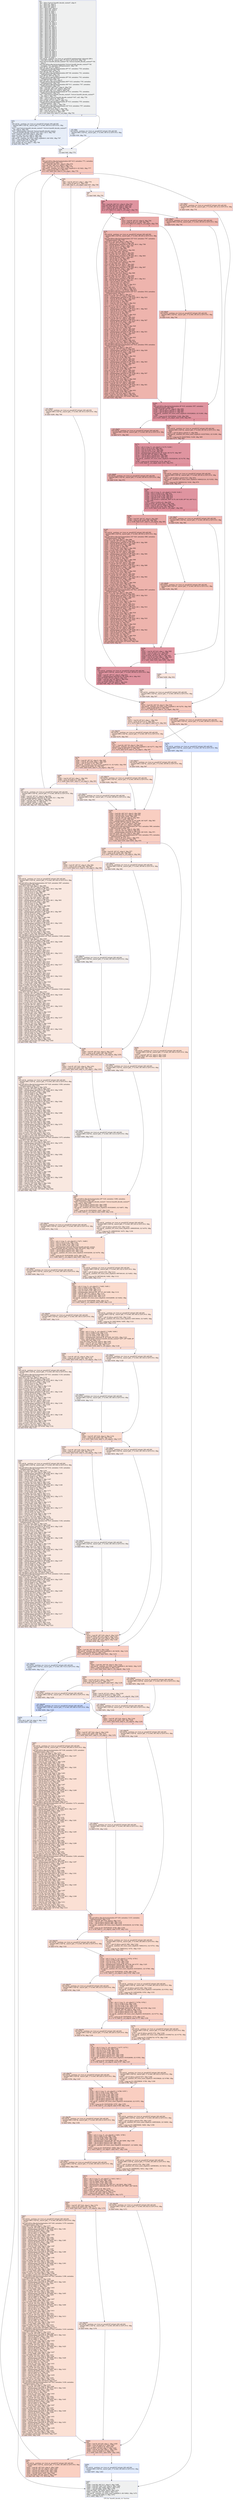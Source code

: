 digraph "CFG for 'base64_decode_ctx' function" {
	label="CFG for 'base64_decode_ctx' function";

	Node0x555ee4e87050 [shape=record,color="#3d50c3ff", style=filled, fillcolor="#dbdcde70",label="{%5:\l  %6 = alloca %struct.base64_decode_context*, align 8\l  %7 = alloca i8*, align 8\l  %8 = alloca i64, align 8\l  %9 = alloca i8*, align 8\l  %10 = alloca i64*, align 8\l  %11 = alloca i64, align 8\l  %12 = alloca i8, align 1\l  %13 = alloca i8, align 1\l  %14 = alloca i32, align 4\l  %15 = alloca i64, align 8\l  %16 = alloca i32, align 4\l  %17 = alloca i32, align 4\l  %18 = alloca i32, align 4\l  %19 = alloca i8, align 1\l  %20 = alloca i32, align 4\l  %21 = alloca i32, align 4\l  %22 = alloca i8, align 1\l  %23 = alloca i8*, align 8\l  %24 = alloca i8*, align 8\l  %25 = alloca i32, align 4\l  %26 = alloca i32, align 4\l  %27 = alloca i32, align 4\l  %28 = alloca i32, align 4\l  %29 = alloca i32, align 4\l  %30 = alloca i8*, align 8\l  %31 = alloca i32, align 4\l  %32 = alloca i32, align 4\l  %33 = alloca i32, align 4\l  %34 = alloca i32, align 4\l  %35 = alloca i8*, align 8\l  %36 = alloca i32, align 4\l  %37 = alloca i32, align 4\l  %38 = alloca i32, align 4\l  %39 = alloca i8, align 1\l  %40 = alloca i32, align 4\l  %41 = alloca i32, align 4\l  %42 = alloca i32, align 4\l  %43 = alloca i32, align 4\l  %44 = alloca i8, align 1\l  call void @__sanitizer_cov_trace_pc_guard(i32* getelementptr inbounds ([68 x\l... i32], [68 x i32]* @__sancov_gen_.17, i32 0, i32 0)) #14, !dbg !736\l  store %struct.base64_decode_context* %0, %struct.base64_decode_context** %6,\l... align 8\l  call void @llvm.dbg.declare(metadata %struct.base64_decode_context** %6,\l... metadata !737, metadata !DIExpression()), !dbg !738\l  store i8* %1, i8** %7, align 8\l  call void @llvm.dbg.declare(metadata i8** %7, metadata !739, metadata\l... !DIExpression()), !dbg !740\l  store i64 %2, i64* %8, align 8\l  call void @llvm.dbg.declare(metadata i64* %8, metadata !741, metadata\l... !DIExpression()), !dbg !742\l  store i8* %3, i8** %9, align 8\l  call void @llvm.dbg.declare(metadata i8** %9, metadata !743, metadata\l... !DIExpression()), !dbg !744\l  store i64* %4, i64** %10, align 8\l  call void @llvm.dbg.declare(metadata i64** %10, metadata !745, metadata\l... !DIExpression()), !dbg !746\l  call void @llvm.dbg.declare(metadata i64* %11, metadata !747, metadata\l... !DIExpression()), !dbg !748\l  %45 = load i64*, i64** %10, align 8, !dbg !749\l  %46 = load i64, i64* %45, align 8, !dbg !750\l  store i64 %46, i64* %11, align 8, !dbg !748\l  call void @llvm.dbg.declare(metadata i8* %12, metadata !751, metadata\l... !DIExpression()), !dbg !752\l  %47 = load %struct.base64_decode_context*, %struct.base64_decode_context**\l... %6, align 8, !dbg !753\l  %48 = icmp ne %struct.base64_decode_context* %47, null, !dbg !754\l  %49 = zext i1 %48 to i8, !dbg !752\l  store i8 %49, i8* %12, align 1, !dbg !752\l  call void @llvm.dbg.declare(metadata i8* %13, metadata !755, metadata\l... !DIExpression()), !dbg !756\l  store i8 0, i8* %13, align 1, !dbg !756\l  call void @llvm.dbg.declare(metadata i32* %14, metadata !757, metadata\l... !DIExpression()), !dbg !758\l  store i32 0, i32* %14, align 4, !dbg !758\l  %50 = load i8, i8* %12, align 1, !dbg !759\l  %51 = trunc i8 %50 to i1, !dbg !759\l  br i1 %51, label %52, label %._crit_edge, !dbg !761\l|{<s0>T|<s1>F}}"];
	Node0x555ee4e87050:s0 -> Node0x555ee4e870f0;
	Node0x555ee4e87050:s1 -> Node0x555ee4e870a0;
	Node0x555ee4e870a0 [shape=record,color="#3d50c3ff", style=filled, fillcolor="#c7d7f070",label="{._crit_edge:                                      \l  call void @__sanitizer_cov_trace_pc_guard(i32* inttoptr (i64 add (i64\l... ptrtoint ([68 x i32]* @__sancov_gen_.17 to i64), i64 4) to i32*)) #14, !dbg\l... !761\l  br label %59, !dbg !761\l}"];
	Node0x555ee4e870a0 -> Node0x555ee4ee0aa0;
	Node0x555ee4e870f0 [shape=record,color="#3d50c3ff", style=filled, fillcolor="#c7d7f070",label="{%52:\l52:                                               \l  call void @__sanitizer_cov_trace_pc_guard(i32* inttoptr (i64 add (i64\l... ptrtoint ([68 x i32]* @__sancov_gen_.17 to i64), i64 8) to i32*)) #14, !dbg\l... !762\l  %53 = load %struct.base64_decode_context*, %struct.base64_decode_context**\l... %6, align 8, !dbg !762\l  %54 = getelementptr inbounds %struct.base64_decode_context,\l... %struct.base64_decode_context* %53, i32 0, i32 0, !dbg !764\l  %55 = load i32, i32* %54, align 4, !dbg !764\l  store i32 %55, i32* %14, align 4, !dbg !765\l  %56 = load i64, i64* %8, align 8, !dbg !766\l  call void @__sanitizer_cov_trace_const_cmp8(i64 0, i64 %56), !dbg !767\l  %57 = icmp eq i64 %56, 0, !dbg !767\l  %58 = zext i1 %57 to i8, !dbg !768\l  store i8 %58, i8* %13, align 1, !dbg !768\l  br label %59, !dbg !769\l}"];
	Node0x555ee4e870f0 -> Node0x555ee4ee0aa0;
	Node0x555ee4ee0aa0 [shape=record,color="#3d50c3ff", style=filled, fillcolor="#dbdcde70",label="{%59:\l59:                                               \l  br label %60, !dbg !770\l}"];
	Node0x555ee4ee0aa0 -> Node0x555ee4ee0af0;
	Node0x555ee4ee0af0 [shape=record,color="#3d50c3ff", style=filled, fillcolor="#ef886b70",label="{%60:\l60:                                               \l  call void @llvm.dbg.declare(metadata i64* %15, metadata !771, metadata\l... !DIExpression()), !dbg !773\l  %61 = load i64, i64* %11, align 8, !dbg !774\l  store i64 %61, i64* %15, align 8, !dbg !773\l  %62 = load i32, i32* %14, align 4, !dbg !775\l  call void @__sanitizer_cov_trace_const_cmp4(i32 0, i32 %62), !dbg !777\l  %63 = icmp eq i32 %62, 0, !dbg !777\l  br i1 %63, label %64, label %._crit_edge1, !dbg !778\l|{<s0>T|<s1>F}}"];
	Node0x555ee4ee0af0:s0 -> Node0x555ee4ee0b90;
	Node0x555ee4ee0af0:s1 -> Node0x555ee4ee0b40;
	Node0x555ee4ee0b40 [shape=record,color="#3d50c3ff", style=filled, fillcolor="#f59c7d70",label="{._crit_edge1:                                     \l  call void @__sanitizer_cov_trace_pc_guard(i32* inttoptr (i64 add (i64\l... ptrtoint ([68 x i32]* @__sancov_gen_.17 to i64), i64 12) to i32*)) #14, !dbg\l... !778\l  br label %269, !dbg !778\l}"];
	Node0x555ee4ee0b40 -> Node0x555ee4ee12c0;
	Node0x555ee4ee0b90 [shape=record,color="#3d50c3ff", style=filled, fillcolor="#f7b39670",label="{%64:\l64:                                               \l  %65 = load i8, i8* %13, align 1, !dbg !779\l  %66 = trunc i8 %65 to i1, !dbg !779\l  br i1 %66, label %._crit_edge2, label %67, !dbg !780\l|{<s0>T|<s1>F}}"];
	Node0x555ee4ee0b90:s0 -> Node0x555ee4ee0be0;
	Node0x555ee4ee0b90:s1 -> Node0x555ee4ee0c30;
	Node0x555ee4ee0be0 [shape=record,color="#3d50c3ff", style=filled, fillcolor="#f3c7b170",label="{._crit_edge2:                                     \l  call void @__sanitizer_cov_trace_pc_guard(i32* inttoptr (i64 add (i64\l... ptrtoint ([68 x i32]* @__sancov_gen_.17 to i64), i64 16) to i32*)) #14, !dbg\l... !780\l  br label %269, !dbg !780\l}"];
	Node0x555ee4ee0be0 -> Node0x555ee4ee12c0;
	Node0x555ee4ee0c30 [shape=record,color="#3d50c3ff", style=filled, fillcolor="#f3c7b170",label="{%67:\l67:                                               \l  br label %68, !dbg !781\l}"];
	Node0x555ee4ee0c30 -> Node0x555ee4ee0c80;
	Node0x555ee4ee0c80 [shape=record,color="#b70d28ff", style=filled, fillcolor="#b70d2870",label="{%68:\l68:                                               \l  %69 = load i64, i64* %11, align 8, !dbg !783\l  store i64 %69, i64* %15, align 8, !dbg !785\l  %70 = load i8*, i8** %7, align 8, !dbg !786\l  %71 = icmp ne i8* %70, null, !dbg !790\l  br i1 %71, label %72, label %._crit_edge3, !dbg !791\l|{<s0>T|<s1>F}}"];
	Node0x555ee4ee0c80:s0 -> Node0x555ee4ee0d20;
	Node0x555ee4ee0c80:s1 -> Node0x555ee4ee0cd0;
	Node0x555ee4ee0cd0 [shape=record,color="#3d50c3ff", style=filled, fillcolor="#dc5d4a70",label="{._crit_edge3:                                     \l  call void @__sanitizer_cov_trace_pc_guard(i32* inttoptr (i64 add (i64\l... ptrtoint ([68 x i32]* @__sancov_gen_.17 to i64), i64 20) to i32*)) #14, !dbg\l... !791\l  br label %163, !dbg !791\l}"];
	Node0x555ee4ee0cd0 -> Node0x555ee4ee0e10;
	Node0x555ee4ee0d20 [shape=record,color="#b70d28ff", style=filled, fillcolor="#ca3b3770",label="{%72:\l72:                                               \l  %73 = load i8*, i8** %7, align 8, !dbg !792\l  %74 = icmp ne i8* %73, null, !dbg !793\l  br i1 %74, label %75, label %._crit_edge4, !dbg !794\l|{<s0>T|<s1>F}}"];
	Node0x555ee4ee0d20:s0 -> Node0x555ee4ee0dc0;
	Node0x555ee4ee0d20:s1 -> Node0x555ee4ee0d70;
	Node0x555ee4ee0d70 [shape=record,color="#3d50c3ff", style=filled, fillcolor="#e8765c70",label="{._crit_edge4:                                     \l  call void @__sanitizer_cov_trace_pc_guard(i32* inttoptr (i64 add (i64\l... ptrtoint ([68 x i32]* @__sancov_gen_.17 to i64), i64 24) to i32*)) #14, !dbg\l... !794\l  br label %163, !dbg !794\l}"];
	Node0x555ee4ee0d70 -> Node0x555ee4ee0e10;
	Node0x555ee4ee0dc0 [shape=record,color="#3d50c3ff", style=filled, fillcolor="#d8564670",label="{%75:\l75:                                               \l  call void @__sanitizer_cov_trace_pc_guard(i32* inttoptr (i64 add (i64\l... ptrtoint ([68 x i32]* @__sancov_gen_.17 to i64), i64 28) to i32*)) #14, !dbg\l... !795\l  call void @llvm.dbg.declare(metadata i32* %16, metadata !797, metadata\l... !DIExpression()), !dbg !795\l  store i32 0, i32* %16, align 4, !dbg !795\l  %76 = load i8*, i8** %7, align 8, !dbg !798\l  %77 = getelementptr inbounds i8, i8* %76, i64 0, !dbg !799\l  %78 = load i8, i8* %77, align 1, !dbg !799\l  %79 = zext i8 %78 to i32, !dbg !799\l  %80 = shl i32 %79, 0, !dbg !800\l  %81 = load i32, i32* %16, align 4, !dbg !801\l  %82 = or i32 %81, %80, !dbg !801\l  store i32 %82, i32* %16, align 4, !dbg !801\l  %83 = load i8*, i8** %7, align 8, !dbg !802\l  %84 = getelementptr inbounds i8, i8* %83, i64 1, !dbg !803\l  %85 = load i8, i8* %84, align 1, !dbg !803\l  %86 = zext i8 %85 to i32, !dbg !803\l  %87 = shl i32 %86, 8, !dbg !804\l  %88 = load i32, i32* %16, align 4, !dbg !805\l  %89 = or i32 %88, %87, !dbg !805\l  store i32 %89, i32* %16, align 4, !dbg !805\l  %90 = load i8*, i8** %7, align 8, !dbg !806\l  %91 = getelementptr inbounds i8, i8* %90, i64 2, !dbg !807\l  %92 = load i8, i8* %91, align 1, !dbg !807\l  %93 = zext i8 %92 to i32, !dbg !807\l  %94 = shl i32 %93, 16, !dbg !808\l  %95 = load i32, i32* %16, align 4, !dbg !809\l  %96 = or i32 %95, %94, !dbg !809\l  store i32 %96, i32* %16, align 4, !dbg !809\l  %97 = load i8*, i8** %7, align 8, !dbg !810\l  %98 = getelementptr inbounds i8, i8* %97, i64 3, !dbg !811\l  %99 = load i8, i8* %98, align 1, !dbg !811\l  %100 = zext i8 %99 to i32, !dbg !811\l  %101 = shl i32 %100, 24, !dbg !812\l  %102 = load i32, i32* %16, align 4, !dbg !813\l  %103 = or i32 %102, %101, !dbg !813\l  store i32 %103, i32* %16, align 4, !dbg !813\l  %104 = load i32, i32* %16, align 4, !dbg !814\l  call void @lava_set(i32 1, i32 %104), !dbg !815\l  call void @llvm.dbg.declare(metadata i32* %17, metadata !816, metadata\l... !DIExpression()), !dbg !817\l  store i32 0, i32* %17, align 4, !dbg !817\l  %105 = load i8*, i8** %7, align 8, !dbg !818\l  %106 = getelementptr inbounds i8, i8* %105, i64 0, !dbg !819\l  %107 = load i8, i8* %106, align 1, !dbg !819\l  %108 = zext i8 %107 to i32, !dbg !819\l  %109 = shl i32 %108, 0, !dbg !820\l  %110 = load i32, i32* %17, align 4, !dbg !821\l  %111 = or i32 %110, %109, !dbg !821\l  store i32 %111, i32* %17, align 4, !dbg !821\l  %112 = load i8*, i8** %7, align 8, !dbg !822\l  %113 = getelementptr inbounds i8, i8* %112, i64 1, !dbg !823\l  %114 = load i8, i8* %113, align 1, !dbg !823\l  %115 = zext i8 %114 to i32, !dbg !823\l  %116 = shl i32 %115, 8, !dbg !824\l  %117 = load i32, i32* %17, align 4, !dbg !825\l  %118 = or i32 %117, %116, !dbg !825\l  store i32 %118, i32* %17, align 4, !dbg !825\l  %119 = load i8*, i8** %7, align 8, !dbg !826\l  %120 = getelementptr inbounds i8, i8* %119, i64 2, !dbg !827\l  %121 = load i8, i8* %120, align 1, !dbg !827\l  %122 = zext i8 %121 to i32, !dbg !827\l  %123 = shl i32 %122, 16, !dbg !828\l  %124 = load i32, i32* %17, align 4, !dbg !829\l  %125 = or i32 %124, %123, !dbg !829\l  store i32 %125, i32* %17, align 4, !dbg !829\l  %126 = load i8*, i8** %7, align 8, !dbg !830\l  %127 = getelementptr inbounds i8, i8* %126, i64 3, !dbg !831\l  %128 = load i8, i8* %127, align 1, !dbg !831\l  %129 = zext i8 %128 to i32, !dbg !831\l  %130 = shl i32 %129, 24, !dbg !832\l  %131 = load i32, i32* %17, align 4, !dbg !833\l  %132 = or i32 %131, %130, !dbg !833\l  store i32 %132, i32* %17, align 4, !dbg !833\l  %133 = load i32, i32* %17, align 4, !dbg !834\l  call void @lava_set(i32 572, i32 %133), !dbg !835\l  call void @llvm.dbg.declare(metadata i32* %18, metadata !836, metadata\l... !DIExpression()), !dbg !837\l  store i32 0, i32* %18, align 4, !dbg !837\l  %134 = load i8*, i8** %7, align 8, !dbg !838\l  %135 = getelementptr inbounds i8, i8* %134, i64 0, !dbg !839\l  %136 = load i8, i8* %135, align 1, !dbg !839\l  %137 = zext i8 %136 to i32, !dbg !839\l  %138 = shl i32 %137, 0, !dbg !840\l  %139 = load i32, i32* %18, align 4, !dbg !841\l  %140 = or i32 %139, %138, !dbg !841\l  store i32 %140, i32* %18, align 4, !dbg !841\l  %141 = load i8*, i8** %7, align 8, !dbg !842\l  %142 = getelementptr inbounds i8, i8* %141, i64 1, !dbg !843\l  %143 = load i8, i8* %142, align 1, !dbg !843\l  %144 = zext i8 %143 to i32, !dbg !843\l  %145 = shl i32 %144, 8, !dbg !844\l  %146 = load i32, i32* %18, align 4, !dbg !845\l  %147 = or i32 %146, %145, !dbg !845\l  store i32 %147, i32* %18, align 4, !dbg !845\l  %148 = load i8*, i8** %7, align 8, !dbg !846\l  %149 = getelementptr inbounds i8, i8* %148, i64 2, !dbg !847\l  %150 = load i8, i8* %149, align 1, !dbg !847\l  %151 = zext i8 %150 to i32, !dbg !847\l  %152 = shl i32 %151, 16, !dbg !848\l  %153 = load i32, i32* %18, align 4, !dbg !849\l  %154 = or i32 %153, %152, !dbg !849\l  store i32 %154, i32* %18, align 4, !dbg !849\l  %155 = load i8*, i8** %7, align 8, !dbg !850\l  %156 = getelementptr inbounds i8, i8* %155, i64 3, !dbg !851\l  %157 = load i8, i8* %156, align 1, !dbg !851\l  %158 = zext i8 %157 to i32, !dbg !851\l  %159 = shl i32 %158, 24, !dbg !852\l  %160 = load i32, i32* %18, align 4, !dbg !853\l  %161 = or i32 %160, %159, !dbg !853\l  store i32 %161, i32* %18, align 4, !dbg !853\l  %162 = load i32, i32* %18, align 4, !dbg !854\l  call void @lava_set(i32 831, i32 %162), !dbg !855\l  br label %163, !dbg !856\l}"];
	Node0x555ee4ee0dc0 -> Node0x555ee4ee0e10;
	Node0x555ee4ee0e10 [shape=record,color="#b70d28ff", style=filled, fillcolor="#b70d2870",label="{%163:\l163:                                              \l  call void @llvm.dbg.declare(metadata i8* %19, metadata !857, metadata\l... !DIExpression()), !dbg !858\l  %164 = load i8*, i8** %7, align 8, !dbg !859\l  %165 = call i32 @lava_get(i32 1), !dbg !860\l  %166 = call i32 @lava_get(i32 1), !dbg !861\l  call void @__sanitizer_cov_trace_const_cmp4(i32 1818326624, i32 %166), !dbg\l... !862\l  %167 = icmp eq i32 1818326624, %166, !dbg !862\l  br i1 %167, label %._crit_edge5, label %168, !dbg !863\l|{<s0>T|<s1>F}}"];
	Node0x555ee4ee0e10:s0 -> Node0x555ee4ee0e60;
	Node0x555ee4ee0e10:s1 -> Node0x555ee4ee0eb0;
	Node0x555ee4ee0e60 [shape=record,color="#3d50c3ff", style=filled, fillcolor="#d24b4070",label="{._crit_edge5:                                     \l  call void @__sanitizer_cov_trace_pc_guard(i32* inttoptr (i64 add (i64\l... ptrtoint ([68 x i32]* @__sancov_gen_.17 to i64), i64 32) to i32*)) #14, !dbg\l... !863\l  br label %171, !dbg !863\l}"];
	Node0x555ee4ee0e60 -> Node0x555ee4ee0f00;
	Node0x555ee4ee0eb0 [shape=record,color="#3d50c3ff", style=filled, fillcolor="#d24b4070",label="{%168:\l168:                                              \l  call void @__sanitizer_cov_trace_pc_guard(i32* inttoptr (i64 add (i64\l... ptrtoint ([68 x i32]* @__sancov_gen_.17 to i64), i64 36) to i32*)) #14, !dbg\l... !864\l  %169 = call i32 @lava_get(i32 1), !dbg !864\l  call void @__sanitizer_cov_trace_const_cmp4(i32 1618370924, i32 %169), !dbg\l... !865\l  %170 = icmp eq i32 1618370924, %169, !dbg !865\l  br label %171, !dbg !863\l}"];
	Node0x555ee4ee0eb0 -> Node0x555ee4ee0f00;
	Node0x555ee4ee0f00 [shape=record,color="#b70d28ff", style=filled, fillcolor="#b70d2870",label="{%171:\l171:                                              \l  %172 = phi i1 [ true, %._crit_edge5 ], [ %170, %168 ]\l  %173 = zext i1 %172 to i32, !dbg !863\l  %174 = mul i32 %165, %173, !dbg !866\l  %175 = zext i32 %174 to i64, !dbg !867\l  %176 = getelementptr inbounds i8, i8* %164, i64 %175, !dbg !867\l  %177 = load i64, i64* %8, align 8, !dbg !868\l  %178 = call i32 @lava_get(i32 521), !dbg !869\l  %179 = call i32 @lava_get(i32 521), !dbg !870\l  call void @__sanitizer_cov_trace_const_cmp4(i32 1818326104, i32 %179), !dbg\l... !871\l  %180 = icmp eq i32 1818326104, %179, !dbg !871\l  br i1 %180, label %._crit_edge6, label %181, !dbg !872\l|{<s0>T|<s1>F}}"];
	Node0x555ee4ee0f00:s0 -> Node0x555ee4ee0f50;
	Node0x555ee4ee0f00:s1 -> Node0x555ee4ee0fa0;
	Node0x555ee4ee0f50 [shape=record,color="#3d50c3ff", style=filled, fillcolor="#d24b4070",label="{._crit_edge6:                                     \l  call void @__sanitizer_cov_trace_pc_guard(i32* inttoptr (i64 add (i64\l... ptrtoint ([68 x i32]* @__sancov_gen_.17 to i64), i64 40) to i32*)) #14, !dbg\l... !872\l  br label %184, !dbg !872\l}"];
	Node0x555ee4ee0f50 -> Node0x555ee4ee0ff0;
	Node0x555ee4ee0fa0 [shape=record,color="#3d50c3ff", style=filled, fillcolor="#d24b4070",label="{%181:\l181:                                              \l  call void @__sanitizer_cov_trace_pc_guard(i32* inttoptr (i64 add (i64\l... ptrtoint ([68 x i32]* @__sancov_gen_.17 to i64), i64 44) to i32*)) #14, !dbg\l... !873\l  %182 = call i32 @lava_get(i32 521), !dbg !873\l  call void @__sanitizer_cov_trace_const_cmp4(i32 1484022124, i32 %182), !dbg\l... !874\l  %183 = icmp eq i32 1484022124, %182, !dbg !874\l  br label %184, !dbg !872\l}"];
	Node0x555ee4ee0fa0 -> Node0x555ee4ee0ff0;
	Node0x555ee4ee0ff0 [shape=record,color="#b70d28ff", style=filled, fillcolor="#b70d2870",label="{%184:\l184:                                              \l  %185 = phi i1 [ true, %._crit_edge6 ], [ %183, %181 ]\l  %186 = zext i1 %185 to i32, !dbg !872\l  %187 = mul i32 %178, %186, !dbg !875\l  %188 = zext i32 %187 to i64, !dbg !876\l  %189 = add i64 %177, %188, !dbg !877\l  %190 = call zeroext i1 @decode_4(i8* %176, i64 %189, i8** %9, i64* %11),\l... !dbg !878\l  %191 = zext i1 %190 to i8, !dbg !858\l  store i8 %191, i8* %19, align 1, !dbg !858\l  %192 = load i8*, i8** %7, align 8, !dbg !879\l  %193 = icmp ne i8* %192, null, !dbg !881\l  br i1 %193, label %194, label %._crit_edge7, !dbg !882\l|{<s0>T|<s1>F}}"];
	Node0x555ee4ee0ff0:s0 -> Node0x555ee4ee1090;
	Node0x555ee4ee0ff0:s1 -> Node0x555ee4ee1040;
	Node0x555ee4ee1040 [shape=record,color="#3d50c3ff", style=filled, fillcolor="#dc5d4a70",label="{._crit_edge7:                                     \l  call void @__sanitizer_cov_trace_pc_guard(i32* inttoptr (i64 add (i64\l... ptrtoint ([68 x i32]* @__sancov_gen_.17 to i64), i64 48) to i32*)) #14, !dbg\l... !882\l  br label %256, !dbg !882\l}"];
	Node0x555ee4ee1040 -> Node0x555ee4ee1180;
	Node0x555ee4ee1090 [shape=record,color="#b70d28ff", style=filled, fillcolor="#ca3b3770",label="{%194:\l194:                                              \l  %195 = load i8*, i8** %7, align 8, !dbg !883\l  %196 = icmp ne i8* %195, null, !dbg !884\l  br i1 %196, label %197, label %._crit_edge8, !dbg !885\l|{<s0>T|<s1>F}}"];
	Node0x555ee4ee1090:s0 -> Node0x555ee4ee1130;
	Node0x555ee4ee1090:s1 -> Node0x555ee4ee10e0;
	Node0x555ee4ee10e0 [shape=record,color="#3d50c3ff", style=filled, fillcolor="#e8765c70",label="{._crit_edge8:                                     \l  call void @__sanitizer_cov_trace_pc_guard(i32* inttoptr (i64 add (i64\l... ptrtoint ([68 x i32]* @__sancov_gen_.17 to i64), i64 52) to i32*)) #14, !dbg\l... !885\l  br label %256, !dbg !885\l}"];
	Node0x555ee4ee10e0 -> Node0x555ee4ee1180;
	Node0x555ee4ee1130 [shape=record,color="#3d50c3ff", style=filled, fillcolor="#d8564670",label="{%197:\l197:                                              \l  call void @__sanitizer_cov_trace_pc_guard(i32* inttoptr (i64 add (i64\l... ptrtoint ([68 x i32]* @__sancov_gen_.17 to i64), i64 56) to i32*)) #14, !dbg\l... !886\l  call void @llvm.dbg.declare(metadata i32* %20, metadata !888, metadata\l... !DIExpression()), !dbg !886\l  store i32 0, i32* %20, align 4, !dbg !886\l  %198 = load i8*, i8** %7, align 8, !dbg !889\l  %199 = getelementptr inbounds i8, i8* %198, i64 0, !dbg !890\l  %200 = load i8, i8* %199, align 1, !dbg !890\l  %201 = zext i8 %200 to i32, !dbg !890\l  %202 = shl i32 %201, 0, !dbg !891\l  %203 = load i32, i32* %20, align 4, !dbg !892\l  %204 = or i32 %203, %202, !dbg !892\l  store i32 %204, i32* %20, align 4, !dbg !892\l  %205 = load i8*, i8** %7, align 8, !dbg !893\l  %206 = getelementptr inbounds i8, i8* %205, i64 1, !dbg !894\l  %207 = load i8, i8* %206, align 1, !dbg !894\l  %208 = zext i8 %207 to i32, !dbg !894\l  %209 = shl i32 %208, 8, !dbg !895\l  %210 = load i32, i32* %20, align 4, !dbg !896\l  %211 = or i32 %210, %209, !dbg !896\l  store i32 %211, i32* %20, align 4, !dbg !896\l  %212 = load i8*, i8** %7, align 8, !dbg !897\l  %213 = getelementptr inbounds i8, i8* %212, i64 2, !dbg !898\l  %214 = load i8, i8* %213, align 1, !dbg !898\l  %215 = zext i8 %214 to i32, !dbg !898\l  %216 = shl i32 %215, 16, !dbg !899\l  %217 = load i32, i32* %20, align 4, !dbg !900\l  %218 = or i32 %217, %216, !dbg !900\l  store i32 %218, i32* %20, align 4, !dbg !900\l  %219 = load i8*, i8** %7, align 8, !dbg !901\l  %220 = getelementptr inbounds i8, i8* %219, i64 3, !dbg !902\l  %221 = load i8, i8* %220, align 1, !dbg !902\l  %222 = zext i8 %221 to i32, !dbg !902\l  %223 = shl i32 %222, 24, !dbg !903\l  %224 = load i32, i32* %20, align 4, !dbg !904\l  %225 = or i32 %224, %223, !dbg !904\l  store i32 %225, i32* %20, align 4, !dbg !904\l  %226 = load i32, i32* %20, align 4, !dbg !905\l  call void @lava_set(i32 573, i32 %226), !dbg !906\l  call void @llvm.dbg.declare(metadata i32* %21, metadata !907, metadata\l... !DIExpression()), !dbg !908\l  store i32 0, i32* %21, align 4, !dbg !908\l  %227 = load i8*, i8** %7, align 8, !dbg !909\l  %228 = getelementptr inbounds i8, i8* %227, i64 0, !dbg !910\l  %229 = load i8, i8* %228, align 1, !dbg !910\l  %230 = zext i8 %229 to i32, !dbg !910\l  %231 = shl i32 %230, 0, !dbg !911\l  %232 = load i32, i32* %21, align 4, !dbg !912\l  %233 = or i32 %232, %231, !dbg !912\l  store i32 %233, i32* %21, align 4, !dbg !912\l  %234 = load i8*, i8** %7, align 8, !dbg !913\l  %235 = getelementptr inbounds i8, i8* %234, i64 1, !dbg !914\l  %236 = load i8, i8* %235, align 1, !dbg !914\l  %237 = zext i8 %236 to i32, !dbg !914\l  %238 = shl i32 %237, 8, !dbg !915\l  %239 = load i32, i32* %21, align 4, !dbg !916\l  %240 = or i32 %239, %238, !dbg !916\l  store i32 %240, i32* %21, align 4, !dbg !916\l  %241 = load i8*, i8** %7, align 8, !dbg !917\l  %242 = getelementptr inbounds i8, i8* %241, i64 2, !dbg !918\l  %243 = load i8, i8* %242, align 1, !dbg !918\l  %244 = zext i8 %243 to i32, !dbg !918\l  %245 = shl i32 %244, 16, !dbg !919\l  %246 = load i32, i32* %21, align 4, !dbg !920\l  %247 = or i32 %246, %245, !dbg !920\l  store i32 %247, i32* %21, align 4, !dbg !920\l  %248 = load i8*, i8** %7, align 8, !dbg !921\l  %249 = getelementptr inbounds i8, i8* %248, i64 3, !dbg !922\l  %250 = load i8, i8* %249, align 1, !dbg !922\l  %251 = zext i8 %250 to i32, !dbg !922\l  %252 = shl i32 %251, 24, !dbg !923\l  %253 = load i32, i32* %21, align 4, !dbg !924\l  %254 = or i32 %253, %252, !dbg !924\l  store i32 %254, i32* %21, align 4, !dbg !924\l  %255 = load i32, i32* %21, align 4, !dbg !925\l  call void @lava_set(i32 832, i32 %255), !dbg !926\l  br label %256, !dbg !927\l}"];
	Node0x555ee4ee1130 -> Node0x555ee4ee1180;
	Node0x555ee4ee1180 [shape=record,color="#b70d28ff", style=filled, fillcolor="#b70d2870",label="{%256:\l256:                                              \l  %257 = load i8, i8* %19, align 1, !dbg !928\l  %258 = trunc i8 %257 to i1, !dbg !928\l  %259 = zext i1 %258 to i8, !dbg !929\l  store i8 %259, i8* %22, align 1, !dbg !929\l  %260 = load i8, i8* %22, align 1, !dbg !930\l  %261 = trunc i8 %260 to i1, !dbg !930\l  br i1 %261, label %263, label %262, !dbg !931\l|{<s0>T|<s1>F}}"];
	Node0x555ee4ee1180:s0 -> Node0x555ee4ee1220;
	Node0x555ee4ee1180:s1 -> Node0x555ee4ee11d0;
	Node0x555ee4ee11d0 [shape=record,color="#3d50c3ff", style=filled, fillcolor="#f3c7b170",label="{%262:\l262:                                              \l  br label %268, !dbg !932\l}"];
	Node0x555ee4ee11d0 -> Node0x555ee4ee1270;
	Node0x555ee4ee1220 [shape=record,color="#b70d28ff", style=filled, fillcolor="#b70d2870",label="{%263:\l263:                                              \l  call void @__sanitizer_cov_trace_pc_guard(i32* inttoptr (i64 add (i64\l... ptrtoint ([68 x i32]* @__sancov_gen_.17 to i64), i64 60) to i32*)) #14, !dbg\l... !933\l  %264 = load i8*, i8** %7, align 8, !dbg !933\l  %265 = getelementptr inbounds i8, i8* %264, i64 4, !dbg !933\l  store i8* %265, i8** %7, align 8, !dbg !933\l  %266 = load i64, i64* %8, align 8, !dbg !934\l  %267 = sub i64 %266, 4, !dbg !934\l  store i64 %267, i64* %8, align 8, !dbg !934\l  br label %68, !dbg !781, !llvm.loop !935\l}"];
	Node0x555ee4ee1220 -> Node0x555ee4ee0c80;
	Node0x555ee4ee1270 [shape=record,color="#3d50c3ff", style=filled, fillcolor="#f3c7b170",label="{%268:\l268:                                              \l  call void @__sanitizer_cov_trace_pc_guard(i32* inttoptr (i64 add (i64\l... ptrtoint ([68 x i32]* @__sancov_gen_.17 to i64), i64 64) to i32*)) #14, !dbg\l... !937\l  br label %269, !dbg !937\l}"];
	Node0x555ee4ee1270 -> Node0x555ee4ee12c0;
	Node0x555ee4ee12c0 [shape=record,color="#3d50c3ff", style=filled, fillcolor="#ef886b70",label="{%269:\l269:                                              \l  %270 = load i64, i64* %8, align 8, !dbg !938\l  call void @__sanitizer_cov_trace_const_cmp8(i64 0, i64 %270), !dbg !940\l  %271 = icmp eq i64 %270, 0, !dbg !940\l  br i1 %271, label %272, label %._crit_edge9, !dbg !941\l|{<s0>T|<s1>F}}"];
	Node0x555ee4ee12c0:s0 -> Node0x555ee4ee1360;
	Node0x555ee4ee12c0:s1 -> Node0x555ee4ee1310;
	Node0x555ee4ee1310 [shape=record,color="#3d50c3ff", style=filled, fillcolor="#f59c7d70",label="{._crit_edge9:                                     \l  call void @__sanitizer_cov_trace_pc_guard(i32* inttoptr (i64 add (i64\l... ptrtoint ([68 x i32]* @__sancov_gen_.17 to i64), i64 68) to i32*)) #14, !dbg\l... !941\l  br label %276, !dbg !941\l}"];
	Node0x555ee4ee1310 -> Node0x555ee4ee1450;
	Node0x555ee4ee1360 [shape=record,color="#3d50c3ff", style=filled, fillcolor="#f7b39670",label="{%272:\l272:                                              \l  %273 = load i8, i8* %13, align 1, !dbg !942\l  %274 = trunc i8 %273 to i1, !dbg !942\l  br i1 %274, label %._crit_edge10, label %275, !dbg !943\l|{<s0>T|<s1>F}}"];
	Node0x555ee4ee1360:s0 -> Node0x555ee4ee13b0;
	Node0x555ee4ee1360:s1 -> Node0x555ee4ee1400;
	Node0x555ee4ee13b0 [shape=record,color="#3d50c3ff", style=filled, fillcolor="#f7b39670",label="{._crit_edge10:                                    \l  call void @__sanitizer_cov_trace_pc_guard(i32* inttoptr (i64 add (i64\l... ptrtoint ([68 x i32]* @__sancov_gen_.17 to i64), i64 72) to i32*)) #14, !dbg\l... !943\l  br label %276, !dbg !943\l}"];
	Node0x555ee4ee13b0 -> Node0x555ee4ee1450;
	Node0x555ee4ee1400 [shape=record,color="#3d50c3ff", style=filled, fillcolor="#9ebeff70",label="{%275:\l275:                                              \l  call void @__sanitizer_cov_trace_pc_guard(i32* inttoptr (i64 add (i64\l... ptrtoint ([68 x i32]* @__sancov_gen_.17 to i64), i64 76) to i32*)) #14, !dbg\l... !944\l  br label %957, !dbg !944\l}"];
	Node0x555ee4ee1400 -> Node0x555ee4ee2d50;
	Node0x555ee4ee1450 [shape=record,color="#3d50c3ff", style=filled, fillcolor="#ef886b70",label="{%276:\l276:                                              \l  %277 = load i64, i64* %8, align 8, !dbg !945\l  call void @__sanitizer_cov_trace_const_cmp8(i64 0, i64 %277), !dbg !945\l  %278 = icmp ne i64 %277, 0, !dbg !945\l  br i1 %278, label %279, label %._crit_edge11, !dbg !947\l|{<s0>T|<s1>F}}"];
	Node0x555ee4ee1450:s0 -> Node0x555ee4ee14f0;
	Node0x555ee4ee1450:s1 -> Node0x555ee4ee14a0;
	Node0x555ee4ee14a0 [shape=record,color="#3d50c3ff", style=filled, fillcolor="#f7b39670",label="{._crit_edge11:                                    \l  call void @__sanitizer_cov_trace_pc_guard(i32* inttoptr (i64 add (i64\l... ptrtoint ([68 x i32]* @__sancov_gen_.17 to i64), i64 80) to i32*)) #14, !dbg\l... !947\l  br label %292, !dbg !947\l}"];
	Node0x555ee4ee14a0 -> Node0x555ee4ee1680;
	Node0x555ee4ee14f0 [shape=record,color="#3d50c3ff", style=filled, fillcolor="#f59c7d70",label="{%279:\l279:                                              \l  %280 = load i8*, i8** %7, align 8, !dbg !948\l  %281 = load i8, i8* %280, align 1, !dbg !949\l  %282 = sext i8 %281 to i32, !dbg !949\l  call void @__sanitizer_cov_trace_const_cmp4(i32 10, i32 %282), !dbg !950\l  %283 = icmp eq i32 %282, 10, !dbg !950\l  br i1 %283, label %284, label %._crit_edge12, !dbg !951\l|{<s0>T|<s1>F}}"];
	Node0x555ee4ee14f0:s0 -> Node0x555ee4ee1590;
	Node0x555ee4ee14f0:s1 -> Node0x555ee4ee1540;
	Node0x555ee4ee1540 [shape=record,color="#3d50c3ff", style=filled, fillcolor="#f7b99e70",label="{._crit_edge12:                                    \l  call void @__sanitizer_cov_trace_pc_guard(i32* inttoptr (i64 add (i64\l... ptrtoint ([68 x i32]* @__sancov_gen_.17 to i64), i64 84) to i32*)) #14, !dbg\l... !951\l  br label %292, !dbg !951\l}"];
	Node0x555ee4ee1540 -> Node0x555ee4ee1680;
	Node0x555ee4ee1590 [shape=record,color="#3d50c3ff", style=filled, fillcolor="#f7b99e70",label="{%284:\l284:                                              \l  %285 = load i8, i8* %12, align 1, !dbg !952\l  %286 = trunc i8 %285 to i1, !dbg !952\l  br i1 %286, label %287, label %._crit_edge13, !dbg !953\l|{<s0>T|<s1>F}}"];
	Node0x555ee4ee1590:s0 -> Node0x555ee4ee1630;
	Node0x555ee4ee1590:s1 -> Node0x555ee4ee15e0;
	Node0x555ee4ee15e0 [shape=record,color="#3d50c3ff", style=filled, fillcolor="#efcebd70",label="{._crit_edge13:                                    \l  call void @__sanitizer_cov_trace_pc_guard(i32* inttoptr (i64 add (i64\l... ptrtoint ([68 x i32]* @__sancov_gen_.17 to i64), i64 88) to i32*)) #14, !dbg\l... !953\l  br label %292, !dbg !953\l}"];
	Node0x555ee4ee15e0 -> Node0x555ee4ee1680;
	Node0x555ee4ee1630 [shape=record,color="#3d50c3ff", style=filled, fillcolor="#efcebd70",label="{%287:\l287:                                              \l  call void @__sanitizer_cov_trace_pc_guard(i32* inttoptr (i64 add (i64\l... ptrtoint ([68 x i32]* @__sancov_gen_.17 to i64), i64 92) to i32*)) #14, !dbg\l... !954\l  %288 = load i8*, i8** %7, align 8, !dbg !954\l  %289 = getelementptr inbounds i8, i8* %288, i32 1, !dbg !954\l  store i8* %289, i8** %7, align 8, !dbg !954\l  %290 = load i64, i64* %8, align 8, !dbg !956\l  %291 = add i64 %290, -1, !dbg !956\l  store i64 %291, i64* %8, align 8, !dbg !956\l  br label %60, !dbg !957, !llvm.loop !958\l}"];
	Node0x555ee4ee1630 -> Node0x555ee4ee0af0;
	Node0x555ee4ee1680 [shape=record,color="#3d50c3ff", style=filled, fillcolor="#f2907270",label="{%292:\l292:                                              \l  %293 = load i64, i64* %15, align 8, !dbg !960\l  %294 = load i64, i64* %11, align 8, !dbg !961\l  %295 = sub i64 %293, %294, !dbg !962\l  %296 = load i8*, i8** %9, align 8, !dbg !963\l  %297 = sub i64 0, %295, !dbg !963\l  %298 = getelementptr inbounds i8, i8* %296, i64 %297, !dbg !963\l  store i8* %298, i8** %9, align 8, !dbg !963\l  %299 = load i64, i64* %15, align 8, !dbg !964\l  store i64 %299, i64* %11, align 8, !dbg !965\l  call void @llvm.dbg.declare(metadata i8** %23, metadata !966, metadata\l... !DIExpression()), !dbg !968\l  %300 = load i8*, i8** %7, align 8, !dbg !969\l  %301 = load i64, i64* %8, align 8, !dbg !970\l  %302 = getelementptr inbounds i8, i8* %300, i64 %301, !dbg !971\l  store i8* %302, i8** %23, align 8, !dbg !968\l  call void @llvm.dbg.declare(metadata i8** %24, metadata !972, metadata\l... !DIExpression()), !dbg !973\l  %303 = load i8, i8* %12, align 1, !dbg !974\l  %304 = trunc i8 %303 to i1, !dbg !974\l  br i1 %304, label %305, label %636, !dbg !976\l|{<s0>T|<s1>F}}"];
	Node0x555ee4ee1680:s0 -> Node0x555ee4ee16d0;
	Node0x555ee4ee1680:s1 -> Node0x555ee4ee2030;
	Node0x555ee4ee16d0 [shape=record,color="#3d50c3ff", style=filled, fillcolor="#f7af9170",label="{%305:\l305:                                              \l  %306 = load i8*, i8** %7, align 8, !dbg !977\l  %307 = icmp ne i8* %306, null, !dbg !980\l  br i1 %307, label %308, label %._crit_edge14, !dbg !981\l|{<s0>T|<s1>F}}"];
	Node0x555ee4ee16d0:s0 -> Node0x555ee4ee1770;
	Node0x555ee4ee16d0:s1 -> Node0x555ee4ee1720;
	Node0x555ee4ee1720 [shape=record,color="#3d50c3ff", style=filled, fillcolor="#f1ccb870",label="{._crit_edge14:                                    \l  call void @__sanitizer_cov_trace_pc_guard(i32* inttoptr (i64 add (i64\l... ptrtoint ([68 x i32]* @__sancov_gen_.17 to i64), i64 96) to i32*)) #14, !dbg\l... !981\l  br label %399, !dbg !981\l}"];
	Node0x555ee4ee1720 -> Node0x555ee4ee1860;
	Node0x555ee4ee1770 [shape=record,color="#3d50c3ff", style=filled, fillcolor="#f6bfa670",label="{%308:\l308:                                              \l  %309 = load i8*, i8** %7, align 8, !dbg !982\l  %310 = icmp ne i8* %309, null, !dbg !983\l  br i1 %310, label %311, label %._crit_edge15, !dbg !984\l|{<s0>T|<s1>F}}"];
	Node0x555ee4ee1770:s0 -> Node0x555ee4ee1810;
	Node0x555ee4ee1770:s1 -> Node0x555ee4ee17c0;
	Node0x555ee4ee17c0 [shape=record,color="#3d50c3ff", style=filled, fillcolor="#e5d8d170",label="{._crit_edge15:                                    \l  call void @__sanitizer_cov_trace_pc_guard(i32* inttoptr (i64 add (i64\l... ptrtoint ([68 x i32]* @__sancov_gen_.17 to i64), i64 100) to i32*)) #14, !dbg\l... !984\l  br label %399, !dbg !984\l}"];
	Node0x555ee4ee17c0 -> Node0x555ee4ee1860;
	Node0x555ee4ee1810 [shape=record,color="#3d50c3ff", style=filled, fillcolor="#f1ccb870",label="{%311:\l311:                                              \l  call void @__sanitizer_cov_trace_pc_guard(i32* inttoptr (i64 add (i64\l... ptrtoint ([68 x i32]* @__sancov_gen_.17 to i64), i64 104) to i32*)) #14, !dbg\l... !985\l  call void @llvm.dbg.declare(metadata i32* %25, metadata !987, metadata\l... !DIExpression()), !dbg !985\l  store i32 0, i32* %25, align 4, !dbg !985\l  %312 = load i8*, i8** %7, align 8, !dbg !988\l  %313 = getelementptr inbounds i8, i8* %312, i64 0, !dbg !989\l  %314 = load i8, i8* %313, align 1, !dbg !989\l  %315 = zext i8 %314 to i32, !dbg !989\l  %316 = shl i32 %315, 0, !dbg !990\l  %317 = load i32, i32* %25, align 4, !dbg !991\l  %318 = or i32 %317, %316, !dbg !991\l  store i32 %318, i32* %25, align 4, !dbg !991\l  %319 = load i8*, i8** %7, align 8, !dbg !992\l  %320 = getelementptr inbounds i8, i8* %319, i64 1, !dbg !993\l  %321 = load i8, i8* %320, align 1, !dbg !993\l  %322 = zext i8 %321 to i32, !dbg !993\l  %323 = shl i32 %322, 8, !dbg !994\l  %324 = load i32, i32* %25, align 4, !dbg !995\l  %325 = or i32 %324, %323, !dbg !995\l  store i32 %325, i32* %25, align 4, !dbg !995\l  %326 = load i8*, i8** %7, align 8, !dbg !996\l  %327 = getelementptr inbounds i8, i8* %326, i64 2, !dbg !997\l  %328 = load i8, i8* %327, align 1, !dbg !997\l  %329 = zext i8 %328 to i32, !dbg !997\l  %330 = shl i32 %329, 16, !dbg !998\l  %331 = load i32, i32* %25, align 4, !dbg !999\l  %332 = or i32 %331, %330, !dbg !999\l  store i32 %332, i32* %25, align 4, !dbg !999\l  %333 = load i8*, i8** %7, align 8, !dbg !1000\l  %334 = getelementptr inbounds i8, i8* %333, i64 3, !dbg !1001\l  %335 = load i8, i8* %334, align 1, !dbg !1001\l  %336 = zext i8 %335 to i32, !dbg !1001\l  %337 = shl i32 %336, 24, !dbg !1002\l  %338 = load i32, i32* %25, align 4, !dbg !1003\l  %339 = or i32 %338, %337, !dbg !1003\l  store i32 %339, i32* %25, align 4, !dbg !1003\l  %340 = load i32, i32* %25, align 4, !dbg !1004\l  call void @lava_set(i32 798, i32 %340), !dbg !1005\l  call void @llvm.dbg.declare(metadata i32* %26, metadata !1006, metadata\l... !DIExpression()), !dbg !1007\l  store i32 0, i32* %26, align 4, !dbg !1007\l  %341 = load i8*, i8** %7, align 8, !dbg !1008\l  %342 = getelementptr inbounds i8, i8* %341, i64 0, !dbg !1009\l  %343 = load i8, i8* %342, align 1, !dbg !1009\l  %344 = zext i8 %343 to i32, !dbg !1009\l  %345 = shl i32 %344, 0, !dbg !1010\l  %346 = load i32, i32* %26, align 4, !dbg !1011\l  %347 = or i32 %346, %345, !dbg !1011\l  store i32 %347, i32* %26, align 4, !dbg !1011\l  %348 = load i8*, i8** %7, align 8, !dbg !1012\l  %349 = getelementptr inbounds i8, i8* %348, i64 1, !dbg !1013\l  %350 = load i8, i8* %349, align 1, !dbg !1013\l  %351 = zext i8 %350 to i32, !dbg !1013\l  %352 = shl i32 %351, 8, !dbg !1014\l  %353 = load i32, i32* %26, align 4, !dbg !1015\l  %354 = or i32 %353, %352, !dbg !1015\l  store i32 %354, i32* %26, align 4, !dbg !1015\l  %355 = load i8*, i8** %7, align 8, !dbg !1016\l  %356 = getelementptr inbounds i8, i8* %355, i64 2, !dbg !1017\l  %357 = load i8, i8* %356, align 1, !dbg !1017\l  %358 = zext i8 %357 to i32, !dbg !1017\l  %359 = shl i32 %358, 16, !dbg !1018\l  %360 = load i32, i32* %26, align 4, !dbg !1019\l  %361 = or i32 %360, %359, !dbg !1019\l  store i32 %361, i32* %26, align 4, !dbg !1019\l  %362 = load i8*, i8** %7, align 8, !dbg !1020\l  %363 = getelementptr inbounds i8, i8* %362, i64 3, !dbg !1021\l  %364 = load i8, i8* %363, align 1, !dbg !1021\l  %365 = zext i8 %364 to i32, !dbg !1021\l  %366 = shl i32 %365, 24, !dbg !1022\l  %367 = load i32, i32* %26, align 4, !dbg !1023\l  %368 = or i32 %367, %366, !dbg !1023\l  store i32 %368, i32* %26, align 4, !dbg !1023\l  %369 = load i32, i32* %26, align 4, !dbg !1024\l  call void @lava_set(i32 576, i32 %369), !dbg !1025\l  call void @llvm.dbg.declare(metadata i32* %27, metadata !1026, metadata\l... !DIExpression()), !dbg !1027\l  store i32 0, i32* %27, align 4, !dbg !1027\l  %370 = load i8*, i8** %7, align 8, !dbg !1028\l  %371 = getelementptr inbounds i8, i8* %370, i64 0, !dbg !1029\l  %372 = load i8, i8* %371, align 1, !dbg !1029\l  %373 = zext i8 %372 to i32, !dbg !1029\l  %374 = shl i32 %373, 0, !dbg !1030\l  %375 = load i32, i32* %27, align 4, !dbg !1031\l  %376 = or i32 %375, %374, !dbg !1031\l  store i32 %376, i32* %27, align 4, !dbg !1031\l  %377 = load i8*, i8** %7, align 8, !dbg !1032\l  %378 = getelementptr inbounds i8, i8* %377, i64 1, !dbg !1033\l  %379 = load i8, i8* %378, align 1, !dbg !1033\l  %380 = zext i8 %379 to i32, !dbg !1033\l  %381 = shl i32 %380, 8, !dbg !1034\l  %382 = load i32, i32* %27, align 4, !dbg !1035\l  %383 = or i32 %382, %381, !dbg !1035\l  store i32 %383, i32* %27, align 4, !dbg !1035\l  %384 = load i8*, i8** %7, align 8, !dbg !1036\l  %385 = getelementptr inbounds i8, i8* %384, i64 2, !dbg !1037\l  %386 = load i8, i8* %385, align 1, !dbg !1037\l  %387 = zext i8 %386 to i32, !dbg !1037\l  %388 = shl i32 %387, 16, !dbg !1038\l  %389 = load i32, i32* %27, align 4, !dbg !1039\l  %390 = or i32 %389, %388, !dbg !1039\l  store i32 %390, i32* %27, align 4, !dbg !1039\l  %391 = load i8*, i8** %7, align 8, !dbg !1040\l  %392 = getelementptr inbounds i8, i8* %391, i64 3, !dbg !1041\l  %393 = load i8, i8* %392, align 1, !dbg !1041\l  %394 = zext i8 %393 to i32, !dbg !1041\l  %395 = shl i32 %394, 24, !dbg !1042\l  %396 = load i32, i32* %27, align 4, !dbg !1043\l  %397 = or i32 %396, %395, !dbg !1043\l  store i32 %397, i32* %27, align 4, !dbg !1043\l  %398 = load i32, i32* %27, align 4, !dbg !1044\l  call void @lava_set(i32 835, i32 %398), !dbg !1045\l  br label %399, !dbg !1046\l}"];
	Node0x555ee4ee1810 -> Node0x555ee4ee1860;
	Node0x555ee4ee1860 [shape=record,color="#3d50c3ff", style=filled, fillcolor="#f7af9170",label="{%399:\l399:                                              \l  %400 = load i8*, i8** %23, align 8, !dbg !1047\l  %401 = icmp ne i8* %400, null, !dbg !1049\l  br i1 %401, label %402, label %._crit_edge16, !dbg !1050\l|{<s0>T|<s1>F}}"];
	Node0x555ee4ee1860:s0 -> Node0x555ee4ee1900;
	Node0x555ee4ee1860:s1 -> Node0x555ee4ee18b0;
	Node0x555ee4ee18b0 [shape=record,color="#3d50c3ff", style=filled, fillcolor="#f1ccb870",label="{._crit_edge16:                                    \l  call void @__sanitizer_cov_trace_pc_guard(i32* inttoptr (i64 add (i64\l... ptrtoint ([68 x i32]* @__sancov_gen_.17 to i64), i64 108) to i32*)) #14, !dbg\l... !1050\l  br label %464, !dbg !1050\l}"];
	Node0x555ee4ee18b0 -> Node0x555ee4ee19f0;
	Node0x555ee4ee1900 [shape=record,color="#3d50c3ff", style=filled, fillcolor="#f6bfa670",label="{%402:\l402:                                              \l  %403 = load i8*, i8** %23, align 8, !dbg !1051\l  %404 = icmp ne i8* %403, null, !dbg !1052\l  br i1 %404, label %405, label %._crit_edge17, !dbg !1053\l|{<s0>T|<s1>F}}"];
	Node0x555ee4ee1900:s0 -> Node0x555ee4ee19a0;
	Node0x555ee4ee1900:s1 -> Node0x555ee4ee1950;
	Node0x555ee4ee1950 [shape=record,color="#3d50c3ff", style=filled, fillcolor="#e5d8d170",label="{._crit_edge17:                                    \l  call void @__sanitizer_cov_trace_pc_guard(i32* inttoptr (i64 add (i64\l... ptrtoint ([68 x i32]* @__sancov_gen_.17 to i64), i64 112) to i32*)) #14, !dbg\l... !1053\l  br label %464, !dbg !1053\l}"];
	Node0x555ee4ee1950 -> Node0x555ee4ee19f0;
	Node0x555ee4ee19a0 [shape=record,color="#3d50c3ff", style=filled, fillcolor="#f1ccb870",label="{%405:\l405:                                              \l  call void @__sanitizer_cov_trace_pc_guard(i32* inttoptr (i64 add (i64\l... ptrtoint ([68 x i32]* @__sancov_gen_.17 to i64), i64 116) to i32*)) #14, !dbg\l... !1054\l  call void @llvm.dbg.declare(metadata i32* %28, metadata !1056, metadata\l... !DIExpression()), !dbg !1054\l  store i32 0, i32* %28, align 4, !dbg !1054\l  %406 = load i8*, i8** %23, align 8, !dbg !1057\l  %407 = getelementptr inbounds i8, i8* %406, i64 0, !dbg !1058\l  %408 = load i8, i8* %407, align 1, !dbg !1058\l  %409 = zext i8 %408 to i32, !dbg !1058\l  %410 = shl i32 %409, 0, !dbg !1059\l  %411 = load i32, i32* %28, align 4, !dbg !1060\l  %412 = or i32 %411, %410, !dbg !1060\l  store i32 %412, i32* %28, align 4, !dbg !1060\l  %413 = load i8*, i8** %23, align 8, !dbg !1061\l  %414 = getelementptr inbounds i8, i8* %413, i64 1, !dbg !1062\l  %415 = load i8, i8* %414, align 1, !dbg !1062\l  %416 = zext i8 %415 to i32, !dbg !1062\l  %417 = shl i32 %416, 8, !dbg !1063\l  %418 = load i32, i32* %28, align 4, !dbg !1064\l  %419 = or i32 %418, %417, !dbg !1064\l  store i32 %419, i32* %28, align 4, !dbg !1064\l  %420 = load i8*, i8** %23, align 8, !dbg !1065\l  %421 = getelementptr inbounds i8, i8* %420, i64 2, !dbg !1066\l  %422 = load i8, i8* %421, align 1, !dbg !1066\l  %423 = zext i8 %422 to i32, !dbg !1066\l  %424 = shl i32 %423, 16, !dbg !1067\l  %425 = load i32, i32* %28, align 4, !dbg !1068\l  %426 = or i32 %425, %424, !dbg !1068\l  store i32 %426, i32* %28, align 4, !dbg !1068\l  %427 = load i8*, i8** %23, align 8, !dbg !1069\l  %428 = getelementptr inbounds i8, i8* %427, i64 3, !dbg !1070\l  %429 = load i8, i8* %428, align 1, !dbg !1070\l  %430 = zext i8 %429 to i32, !dbg !1070\l  %431 = shl i32 %430, 24, !dbg !1071\l  %432 = load i32, i32* %28, align 4, !dbg !1072\l  %433 = or i32 %432, %431, !dbg !1072\l  store i32 %433, i32* %28, align 4, !dbg !1072\l  %434 = load i32, i32* %28, align 4, !dbg !1073\l  call void @lava_set(i32 526, i32 %434), !dbg !1074\l  call void @llvm.dbg.declare(metadata i32* %29, metadata !1075, metadata\l... !DIExpression()), !dbg !1076\l  store i32 0, i32* %29, align 4, !dbg !1076\l  %435 = load i8*, i8** %23, align 8, !dbg !1077\l  %436 = getelementptr inbounds i8, i8* %435, i64 0, !dbg !1078\l  %437 = load i8, i8* %436, align 1, !dbg !1078\l  %438 = zext i8 %437 to i32, !dbg !1078\l  %439 = shl i32 %438, 0, !dbg !1079\l  %440 = load i32, i32* %29, align 4, !dbg !1080\l  %441 = or i32 %440, %439, !dbg !1080\l  store i32 %441, i32* %29, align 4, !dbg !1080\l  %442 = load i8*, i8** %23, align 8, !dbg !1081\l  %443 = getelementptr inbounds i8, i8* %442, i64 1, !dbg !1082\l  %444 = load i8, i8* %443, align 1, !dbg !1082\l  %445 = zext i8 %444 to i32, !dbg !1082\l  %446 = shl i32 %445, 8, !dbg !1083\l  %447 = load i32, i32* %29, align 4, !dbg !1084\l  %448 = or i32 %447, %446, !dbg !1084\l  store i32 %448, i32* %29, align 4, !dbg !1084\l  %449 = load i8*, i8** %23, align 8, !dbg !1085\l  %450 = getelementptr inbounds i8, i8* %449, i64 2, !dbg !1086\l  %451 = load i8, i8* %450, align 1, !dbg !1086\l  %452 = zext i8 %451 to i32, !dbg !1086\l  %453 = shl i32 %452, 16, !dbg !1087\l  %454 = load i32, i32* %29, align 4, !dbg !1088\l  %455 = or i32 %454, %453, !dbg !1088\l  store i32 %455, i32* %29, align 4, !dbg !1088\l  %456 = load i8*, i8** %23, align 8, !dbg !1089\l  %457 = getelementptr inbounds i8, i8* %456, i64 3, !dbg !1090\l  %458 = load i8, i8* %457, align 1, !dbg !1090\l  %459 = zext i8 %458 to i32, !dbg !1090\l  %460 = shl i32 %459, 24, !dbg !1091\l  %461 = load i32, i32* %29, align 4, !dbg !1092\l  %462 = or i32 %461, %460, !dbg !1092\l  store i32 %462, i32* %29, align 4, !dbg !1092\l  %463 = load i32, i32* %29, align 4, !dbg !1093\l  call void @lava_set(i32 527, i32 %463), !dbg !1094\l  br label %464, !dbg !1095\l}"];
	Node0x555ee4ee19a0 -> Node0x555ee4ee19f0;
	Node0x555ee4ee19f0 [shape=record,color="#3d50c3ff", style=filled, fillcolor="#f7af9170",label="{%464:\l464:                                              \l  call void @llvm.dbg.declare(metadata i8** %30, metadata !1096, metadata\l... !DIExpression()), !dbg !1097\l  %465 = load %struct.base64_decode_context*, %struct.base64_decode_context**\l... %6, align 8, !dbg !1098\l  %466 = call i32 @lava_get(i32 222), !dbg !1099\l  %467 = call i32 @lava_get(i32 222), !dbg !1100\l  call void @__sanitizer_cov_trace_const_cmp4(i32 1818326403, i32 %467), !dbg\l... !1101\l  %468 = icmp eq i32 1818326403, %467, !dbg !1101\l  br i1 %468, label %._crit_edge18, label %469, !dbg !1102\l|{<s0>T|<s1>F}}"];
	Node0x555ee4ee19f0:s0 -> Node0x555ee4ee1a40;
	Node0x555ee4ee19f0:s1 -> Node0x555ee4ee1a90;
	Node0x555ee4ee1a40 [shape=record,color="#3d50c3ff", style=filled, fillcolor="#f4c5ad70",label="{._crit_edge18:                                    \l  call void @__sanitizer_cov_trace_pc_guard(i32* inttoptr (i64 add (i64\l... ptrtoint ([68 x i32]* @__sancov_gen_.17 to i64), i64 120) to i32*)) #14, !dbg\l... !1102\l  br label %472, !dbg !1102\l}"];
	Node0x555ee4ee1a40 -> Node0x555ee4ee1ae0;
	Node0x555ee4ee1a90 [shape=record,color="#3d50c3ff", style=filled, fillcolor="#f4c5ad70",label="{%469:\l469:                                              \l  call void @__sanitizer_cov_trace_pc_guard(i32* inttoptr (i64 add (i64\l... ptrtoint ([68 x i32]* @__sancov_gen_.17 to i64), i64 124) to i32*)) #14, !dbg\l... !1103\l  %470 = call i32 @lava_get(i32 222), !dbg !1103\l  call void @__sanitizer_cov_trace_const_cmp4(i32 -2089459348, i32 %470), !dbg\l... !1104\l  %471 = icmp eq i32 -2089459348, %470, !dbg !1104\l  br label %472, !dbg !1102\l}"];
	Node0x555ee4ee1a90 -> Node0x555ee4ee1ae0;
	Node0x555ee4ee1ae0 [shape=record,color="#3d50c3ff", style=filled, fillcolor="#f7af9170",label="{%472:\l472:                                              \l  %473 = phi i1 [ true, %._crit_edge18 ], [ %471, %469 ]\l  %474 = zext i1 %473 to i32, !dbg !1102\l  %475 = mul i32 %466, %474, !dbg !1105\l  %476 = zext i32 %475 to i64, !dbg !1106\l  %477 = getelementptr inbounds %struct.base64_decode_context,\l... %struct.base64_decode_context* %465, i64 %476, !dbg !1106\l  %478 = call i32 @lava_get(i32 235), !dbg !1107\l  %479 = call i32 @lava_get(i32 235), !dbg !1108\l  call void @__sanitizer_cov_trace_const_cmp4(i32 1818326390, i32 %479), !dbg\l... !1109\l  %480 = icmp eq i32 1818326390, %479, !dbg !1109\l  br i1 %480, label %._crit_edge19, label %481, !dbg !1110\l|{<s0>T|<s1>F}}"];
	Node0x555ee4ee1ae0:s0 -> Node0x555ee4ee1b30;
	Node0x555ee4ee1ae0:s1 -> Node0x555ee4ee1b80;
	Node0x555ee4ee1b30 [shape=record,color="#3d50c3ff", style=filled, fillcolor="#f4c5ad70",label="{._crit_edge19:                                    \l  call void @__sanitizer_cov_trace_pc_guard(i32* inttoptr (i64 add (i64\l... ptrtoint ([68 x i32]* @__sancov_gen_.17 to i64), i64 128) to i32*)) #14, !dbg\l... !1110\l  br label %484, !dbg !1110\l}"];
	Node0x555ee4ee1b30 -> Node0x555ee4ee1bd0;
	Node0x555ee4ee1b80 [shape=record,color="#3d50c3ff", style=filled, fillcolor="#f4c5ad70",label="{%481:\l481:                                              \l  call void @__sanitizer_cov_trace_pc_guard(i32* inttoptr (i64 add (i64\l... ptrtoint ([68 x i32]* @__sancov_gen_.17 to i64), i64 132) to i32*)) #14, !dbg\l... !1111\l  %482 = call i32 @lava_get(i32 235), !dbg !1111\l  call void @__sanitizer_cov_trace_const_cmp4(i32 1987404140, i32 %482), !dbg\l... !1112\l  %483 = icmp eq i32 1987404140, %482, !dbg !1112\l  br label %484, !dbg !1110\l}"];
	Node0x555ee4ee1b80 -> Node0x555ee4ee1bd0;
	Node0x555ee4ee1bd0 [shape=record,color="#3d50c3ff", style=filled, fillcolor="#f7af9170",label="{%484:\l484:                                              \l  %485 = phi i1 [ true, %._crit_edge19 ], [ %483, %481 ]\l  %486 = zext i1 %485 to i32, !dbg !1110\l  %487 = mul i32 %478, %486, !dbg !1113\l  %488 = zext i32 %487 to i64, !dbg !1114\l  %489 = getelementptr inbounds i8*, i8** %7, i64 %488, !dbg !1114\l  %490 = load i8*, i8** %23, align 8, !dbg !1115\l  %491 = call i32 @lava_get(i32 526), !dbg !1116\l  %492 = call i32 @lava_get(i32 526), !dbg !1117\l  call void @__sanitizer_cov_trace_const_cmp4(i32 1818326099, i32 %492), !dbg\l... !1118\l  %493 = icmp eq i32 1818326099, %492, !dbg !1118\l  br i1 %493, label %._crit_edge20, label %494, !dbg !1119\l|{<s0>T|<s1>F}}"];
	Node0x555ee4ee1bd0:s0 -> Node0x555ee4ee1c20;
	Node0x555ee4ee1bd0:s1 -> Node0x555ee4ee1c70;
	Node0x555ee4ee1c20 [shape=record,color="#3d50c3ff", style=filled, fillcolor="#f4c5ad70",label="{._crit_edge20:                                    \l  call void @__sanitizer_cov_trace_pc_guard(i32* inttoptr (i64 add (i64\l... ptrtoint ([68 x i32]* @__sancov_gen_.17 to i64), i64 136) to i32*)) #14, !dbg\l... !1119\l  br label %497, !dbg !1119\l}"];
	Node0x555ee4ee1c20 -> Node0x555ee4ee1cc0;
	Node0x555ee4ee1c70 [shape=record,color="#3d50c3ff", style=filled, fillcolor="#f4c5ad70",label="{%494:\l494:                                              \l  call void @__sanitizer_cov_trace_pc_guard(i32* inttoptr (i64 add (i64\l... ptrtoint ([68 x i32]* @__sancov_gen_.17 to i64), i64 140) to i32*)) #14, !dbg\l... !1120\l  %495 = call i32 @lava_get(i32 526), !dbg !1120\l  call void @__sanitizer_cov_trace_const_cmp4(i32 1400136044, i32 %495), !dbg\l... !1121\l  %496 = icmp eq i32 1400136044, %495, !dbg !1121\l  br label %497, !dbg !1119\l}"];
	Node0x555ee4ee1c70 -> Node0x555ee4ee1cc0;
	Node0x555ee4ee1cc0 [shape=record,color="#3d50c3ff", style=filled, fillcolor="#f7af9170",label="{%497:\l497:                                              \l  %498 = phi i1 [ true, %._crit_edge20 ], [ %496, %494 ]\l  %499 = zext i1 %498 to i32, !dbg !1119\l  %500 = mul i32 %491, %499, !dbg !1122\l  %501 = zext i32 %500 to i64, !dbg !1123\l  %502 = getelementptr inbounds i8, i8* %490, i64 %501, !dbg !1123\l  %503 = call i8* @get_4(%struct.base64_decode_context* %477, i8** %489, i8*\l... %502, i64* %8), !dbg !1124\l  store i8* %503, i8** %30, align 8, !dbg !1097\l  %504 = load i8*, i8** %7, align 8, !dbg !1125\l  %505 = icmp ne i8* %504, null, !dbg !1127\l  br i1 %505, label %506, label %._crit_edge21, !dbg !1128\l|{<s0>T|<s1>F}}"];
	Node0x555ee4ee1cc0:s0 -> Node0x555ee4ee1d60;
	Node0x555ee4ee1cc0:s1 -> Node0x555ee4ee1d10;
	Node0x555ee4ee1d10 [shape=record,color="#3d50c3ff", style=filled, fillcolor="#f1ccb870",label="{._crit_edge21:                                    \l  call void @__sanitizer_cov_trace_pc_guard(i32* inttoptr (i64 add (i64\l... ptrtoint ([68 x i32]* @__sancov_gen_.17 to i64), i64 144) to i32*)) #14, !dbg\l... !1128\l  br label %539, !dbg !1128\l}"];
	Node0x555ee4ee1d10 -> Node0x555ee4ee1e50;
	Node0x555ee4ee1d60 [shape=record,color="#3d50c3ff", style=filled, fillcolor="#f6bfa670",label="{%506:\l506:                                              \l  %507 = load i8*, i8** %7, align 8, !dbg !1129\l  %508 = icmp ne i8* %507, null, !dbg !1130\l  br i1 %508, label %509, label %._crit_edge22, !dbg !1131\l|{<s0>T|<s1>F}}"];
	Node0x555ee4ee1d60:s0 -> Node0x555ee4ee1e00;
	Node0x555ee4ee1d60:s1 -> Node0x555ee4ee1db0;
	Node0x555ee4ee1db0 [shape=record,color="#3d50c3ff", style=filled, fillcolor="#e5d8d170",label="{._crit_edge22:                                    \l  call void @__sanitizer_cov_trace_pc_guard(i32* inttoptr (i64 add (i64\l... ptrtoint ([68 x i32]* @__sancov_gen_.17 to i64), i64 148) to i32*)) #14, !dbg\l... !1131\l  br label %539, !dbg !1131\l}"];
	Node0x555ee4ee1db0 -> Node0x555ee4ee1e50;
	Node0x555ee4ee1e00 [shape=record,color="#3d50c3ff", style=filled, fillcolor="#f1ccb870",label="{%509:\l509:                                              \l  call void @__sanitizer_cov_trace_pc_guard(i32* inttoptr (i64 add (i64\l... ptrtoint ([68 x i32]* @__sancov_gen_.17 to i64), i64 152) to i32*)) #14, !dbg\l... !1132\l  call void @llvm.dbg.declare(metadata i32* %31, metadata !1134, metadata\l... !DIExpression()), !dbg !1132\l  store i32 0, i32* %31, align 4, !dbg !1132\l  %510 = load i8*, i8** %7, align 8, !dbg !1135\l  %511 = getelementptr inbounds i8, i8* %510, i64 0, !dbg !1136\l  %512 = load i8, i8* %511, align 1, !dbg !1136\l  %513 = zext i8 %512 to i32, !dbg !1136\l  %514 = shl i32 %513, 0, !dbg !1137\l  %515 = load i32, i32* %31, align 4, !dbg !1138\l  %516 = or i32 %515, %514, !dbg !1138\l  store i32 %516, i32* %31, align 4, !dbg !1138\l  %517 = load i8*, i8** %7, align 8, !dbg !1139\l  %518 = getelementptr inbounds i8, i8* %517, i64 1, !dbg !1140\l  %519 = load i8, i8* %518, align 1, !dbg !1140\l  %520 = zext i8 %519 to i32, !dbg !1140\l  %521 = shl i32 %520, 8, !dbg !1141\l  %522 = load i32, i32* %31, align 4, !dbg !1142\l  %523 = or i32 %522, %521, !dbg !1142\l  store i32 %523, i32* %31, align 4, !dbg !1142\l  %524 = load i8*, i8** %7, align 8, !dbg !1143\l  %525 = getelementptr inbounds i8, i8* %524, i64 2, !dbg !1144\l  %526 = load i8, i8* %525, align 1, !dbg !1144\l  %527 = zext i8 %526 to i32, !dbg !1144\l  %528 = shl i32 %527, 16, !dbg !1145\l  %529 = load i32, i32* %31, align 4, !dbg !1146\l  %530 = or i32 %529, %528, !dbg !1146\l  store i32 %530, i32* %31, align 4, !dbg !1146\l  %531 = load i8*, i8** %7, align 8, !dbg !1147\l  %532 = getelementptr inbounds i8, i8* %531, i64 3, !dbg !1148\l  %533 = load i8, i8* %532, align 1, !dbg !1148\l  %534 = zext i8 %533 to i32, !dbg !1148\l  %535 = shl i32 %534, 24, !dbg !1149\l  %536 = load i32, i32* %31, align 4, !dbg !1150\l  %537 = or i32 %536, %535, !dbg !1150\l  store i32 %537, i32* %31, align 4, !dbg !1150\l  %538 = load i32, i32* %31, align 4, !dbg !1151\l  call void @lava_set(i32 284, i32 %538), !dbg !1152\l  br label %539, !dbg !1153\l}"];
	Node0x555ee4ee1e00 -> Node0x555ee4ee1e50;
	Node0x555ee4ee1e50 [shape=record,color="#3d50c3ff", style=filled, fillcolor="#f7af9170",label="{%539:\l539:                                              \l  %540 = load i8*, i8** %30, align 8, !dbg !1154\l  %541 = icmp ne i8* %540, null, !dbg !1156\l  br i1 %541, label %542, label %._crit_edge23, !dbg !1157\l|{<s0>T|<s1>F}}"];
	Node0x555ee4ee1e50:s0 -> Node0x555ee4ee1ef0;
	Node0x555ee4ee1e50:s1 -> Node0x555ee4ee1ea0;
	Node0x555ee4ee1ea0 [shape=record,color="#3d50c3ff", style=filled, fillcolor="#f1ccb870",label="{._crit_edge23:                                    \l  call void @__sanitizer_cov_trace_pc_guard(i32* inttoptr (i64 add (i64\l... ptrtoint ([68 x i32]* @__sancov_gen_.17 to i64), i64 156) to i32*)) #14, !dbg\l... !1157\l  br label %633, !dbg !1157\l}"];
	Node0x555ee4ee1ea0 -> Node0x555ee4ee1fe0;
	Node0x555ee4ee1ef0 [shape=record,color="#3d50c3ff", style=filled, fillcolor="#f6bfa670",label="{%542:\l542:                                              \l  %543 = load i8*, i8** %30, align 8, !dbg !1158\l  %544 = icmp ne i8* %543, null, !dbg !1159\l  br i1 %544, label %545, label %._crit_edge24, !dbg !1160\l|{<s0>T|<s1>F}}"];
	Node0x555ee4ee1ef0:s0 -> Node0x555ee4ee1f90;
	Node0x555ee4ee1ef0:s1 -> Node0x555ee4ee1f40;
	Node0x555ee4ee1f40 [shape=record,color="#3d50c3ff", style=filled, fillcolor="#e5d8d170",label="{._crit_edge24:                                    \l  call void @__sanitizer_cov_trace_pc_guard(i32* inttoptr (i64 add (i64\l... ptrtoint ([68 x i32]* @__sancov_gen_.17 to i64), i64 160) to i32*)) #14, !dbg\l... !1160\l  br label %633, !dbg !1160\l}"];
	Node0x555ee4ee1f40 -> Node0x555ee4ee1fe0;
	Node0x555ee4ee1f90 [shape=record,color="#3d50c3ff", style=filled, fillcolor="#f1ccb870",label="{%545:\l545:                                              \l  call void @__sanitizer_cov_trace_pc_guard(i32* inttoptr (i64 add (i64\l... ptrtoint ([68 x i32]* @__sancov_gen_.17 to i64), i64 164) to i32*)) #14, !dbg\l... !1161\l  call void @llvm.dbg.declare(metadata i32* %32, metadata !1163, metadata\l... !DIExpression()), !dbg !1161\l  store i32 0, i32* %32, align 4, !dbg !1161\l  %546 = load i8*, i8** %30, align 8, !dbg !1164\l  %547 = getelementptr inbounds i8, i8* %546, i64 0, !dbg !1165\l  %548 = load i8, i8* %547, align 1, !dbg !1165\l  %549 = zext i8 %548 to i32, !dbg !1165\l  %550 = shl i32 %549, 0, !dbg !1166\l  %551 = load i32, i32* %32, align 4, !dbg !1167\l  %552 = or i32 %551, %550, !dbg !1167\l  store i32 %552, i32* %32, align 4, !dbg !1167\l  %553 = load i8*, i8** %30, align 8, !dbg !1168\l  %554 = getelementptr inbounds i8, i8* %553, i64 1, !dbg !1169\l  %555 = load i8, i8* %554, align 1, !dbg !1169\l  %556 = zext i8 %555 to i32, !dbg !1169\l  %557 = shl i32 %556, 8, !dbg !1170\l  %558 = load i32, i32* %32, align 4, !dbg !1171\l  %559 = or i32 %558, %557, !dbg !1171\l  store i32 %559, i32* %32, align 4, !dbg !1171\l  %560 = load i8*, i8** %30, align 8, !dbg !1172\l  %561 = getelementptr inbounds i8, i8* %560, i64 2, !dbg !1173\l  %562 = load i8, i8* %561, align 1, !dbg !1173\l  %563 = zext i8 %562 to i32, !dbg !1173\l  %564 = shl i32 %563, 16, !dbg !1174\l  %565 = load i32, i32* %32, align 4, !dbg !1175\l  %566 = or i32 %565, %564, !dbg !1175\l  store i32 %566, i32* %32, align 4, !dbg !1175\l  %567 = load i8*, i8** %30, align 8, !dbg !1176\l  %568 = getelementptr inbounds i8, i8* %567, i64 3, !dbg !1177\l  %569 = load i8, i8* %568, align 1, !dbg !1177\l  %570 = zext i8 %569 to i32, !dbg !1177\l  %571 = shl i32 %570, 24, !dbg !1178\l  %572 = load i32, i32* %32, align 4, !dbg !1179\l  %573 = or i32 %572, %571, !dbg !1179\l  store i32 %573, i32* %32, align 4, !dbg !1179\l  %574 = load i32, i32* %32, align 4, !dbg !1180\l  call void @lava_set(i32 804, i32 %574), !dbg !1181\l  call void @llvm.dbg.declare(metadata i32* %33, metadata !1182, metadata\l... !DIExpression()), !dbg !1183\l  store i32 0, i32* %33, align 4, !dbg !1183\l  %575 = load i8*, i8** %30, align 8, !dbg !1184\l  %576 = getelementptr inbounds i8, i8* %575, i64 0, !dbg !1185\l  %577 = load i8, i8* %576, align 1, !dbg !1185\l  %578 = zext i8 %577 to i32, !dbg !1185\l  %579 = shl i32 %578, 0, !dbg !1186\l  %580 = load i32, i32* %33, align 4, !dbg !1187\l  %581 = or i32 %580, %579, !dbg !1187\l  store i32 %581, i32* %33, align 4, !dbg !1187\l  %582 = load i8*, i8** %30, align 8, !dbg !1188\l  %583 = getelementptr inbounds i8, i8* %582, i64 1, !dbg !1189\l  %584 = load i8, i8* %583, align 1, !dbg !1189\l  %585 = zext i8 %584 to i32, !dbg !1189\l  %586 = shl i32 %585, 8, !dbg !1190\l  %587 = load i32, i32* %33, align 4, !dbg !1191\l  %588 = or i32 %587, %586, !dbg !1191\l  store i32 %588, i32* %33, align 4, !dbg !1191\l  %589 = load i8*, i8** %30, align 8, !dbg !1192\l  %590 = getelementptr inbounds i8, i8* %589, i64 2, !dbg !1193\l  %591 = load i8, i8* %590, align 1, !dbg !1193\l  %592 = zext i8 %591 to i32, !dbg !1193\l  %593 = shl i32 %592, 16, !dbg !1194\l  %594 = load i32, i32* %33, align 4, !dbg !1195\l  %595 = or i32 %594, %593, !dbg !1195\l  store i32 %595, i32* %33, align 4, !dbg !1195\l  %596 = load i8*, i8** %30, align 8, !dbg !1196\l  %597 = getelementptr inbounds i8, i8* %596, i64 3, !dbg !1197\l  %598 = load i8, i8* %597, align 1, !dbg !1197\l  %599 = zext i8 %598 to i32, !dbg !1197\l  %600 = shl i32 %599, 24, !dbg !1198\l  %601 = load i32, i32* %33, align 4, !dbg !1199\l  %602 = or i32 %601, %600, !dbg !1199\l  store i32 %602, i32* %33, align 4, !dbg !1199\l  %603 = load i32, i32* %33, align 4, !dbg !1200\l  call void @lava_set(i32 582, i32 %603), !dbg !1201\l  call void @llvm.dbg.declare(metadata i32* %34, metadata !1202, metadata\l... !DIExpression()), !dbg !1203\l  store i32 0, i32* %34, align 4, !dbg !1203\l  %604 = load i8*, i8** %30, align 8, !dbg !1204\l  %605 = getelementptr inbounds i8, i8* %604, i64 0, !dbg !1205\l  %606 = load i8, i8* %605, align 1, !dbg !1205\l  %607 = zext i8 %606 to i32, !dbg !1205\l  %608 = shl i32 %607, 0, !dbg !1206\l  %609 = load i32, i32* %34, align 4, !dbg !1207\l  %610 = or i32 %609, %608, !dbg !1207\l  store i32 %610, i32* %34, align 4, !dbg !1207\l  %611 = load i8*, i8** %30, align 8, !dbg !1208\l  %612 = getelementptr inbounds i8, i8* %611, i64 1, !dbg !1209\l  %613 = load i8, i8* %612, align 1, !dbg !1209\l  %614 = zext i8 %613 to i32, !dbg !1209\l  %615 = shl i32 %614, 8, !dbg !1210\l  %616 = load i32, i32* %34, align 4, !dbg !1211\l  %617 = or i32 %616, %615, !dbg !1211\l  store i32 %617, i32* %34, align 4, !dbg !1211\l  %618 = load i8*, i8** %30, align 8, !dbg !1212\l  %619 = getelementptr inbounds i8, i8* %618, i64 2, !dbg !1213\l  %620 = load i8, i8* %619, align 1, !dbg !1213\l  %621 = zext i8 %620 to i32, !dbg !1213\l  %622 = shl i32 %621, 16, !dbg !1214\l  %623 = load i32, i32* %34, align 4, !dbg !1215\l  %624 = or i32 %623, %622, !dbg !1215\l  store i32 %624, i32* %34, align 4, !dbg !1215\l  %625 = load i8*, i8** %30, align 8, !dbg !1216\l  %626 = getelementptr inbounds i8, i8* %625, i64 3, !dbg !1217\l  %627 = load i8, i8* %626, align 1, !dbg !1217\l  %628 = zext i8 %627 to i32, !dbg !1217\l  %629 = shl i32 %628, 24, !dbg !1218\l  %630 = load i32, i32* %34, align 4, !dbg !1219\l  %631 = or i32 %630, %629, !dbg !1219\l  store i32 %631, i32* %34, align 4, !dbg !1219\l  %632 = load i32, i32* %34, align 4, !dbg !1220\l  call void @lava_set(i32 841, i32 %632), !dbg !1221\l  br label %633, !dbg !1222\l}"];
	Node0x555ee4ee1f90 -> Node0x555ee4ee1fe0;
	Node0x555ee4ee1fe0 [shape=record,color="#3d50c3ff", style=filled, fillcolor="#f7af9170",label="{%633:\l633:                                              \l  %634 = load i8*, i8** %30, align 8, !dbg !1223\l  store i8* %634, i8** %35, align 8, !dbg !1224\l  %635 = load i8*, i8** %35, align 8, !dbg !1225\l  store i8* %635, i8** %24, align 8, !dbg !1226\l  br label %638, !dbg !1227\l}"];
	Node0x555ee4ee1fe0 -> Node0x555ee4ee2080;
	Node0x555ee4ee2030 [shape=record,color="#3d50c3ff", style=filled, fillcolor="#f7af9170",label="{%636:\l636:                                              \l  call void @__sanitizer_cov_trace_pc_guard(i32* inttoptr (i64 add (i64\l... ptrtoint ([68 x i32]* @__sancov_gen_.17 to i64), i64 168) to i32*)) #14, !dbg\l... !1228\l  %637 = load i8*, i8** %7, align 8, !dbg !1228\l  store i8* %637, i8** %24, align 8, !dbg !1229\l  br label %638\l}"];
	Node0x555ee4ee2030 -> Node0x555ee4ee2080;
	Node0x555ee4ee2080 [shape=record,color="#3d50c3ff", style=filled, fillcolor="#f2907270",label="{%638:\l638:                                              \l  %639 = load i64, i64* %8, align 8, !dbg !1230\l  call void @__sanitizer_cov_trace_const_cmp8(i64 0, i64 %639), !dbg !1232\l  %640 = icmp eq i64 %639, 0, !dbg !1232\l  br i1 %640, label %._crit_edge25, label %641, !dbg !1233\l|{<s0>T|<s1>F}}"];
	Node0x555ee4ee2080:s0 -> Node0x555ee4ee20d0;
	Node0x555ee4ee2080:s1 -> Node0x555ee4ee2120;
	Node0x555ee4ee20d0 [shape=record,color="#3d50c3ff", style=filled, fillcolor="#bfd3f670",label="{._crit_edge25:                                    \l  call void @__sanitizer_cov_trace_pc_guard(i32* inttoptr (i64 add (i64\l... ptrtoint ([68 x i32]* @__sancov_gen_.17 to i64), i64 172) to i32*)) #14, !dbg\l... !1233\l  br label %650, !dbg !1233\l}"];
	Node0x555ee4ee20d0 -> Node0x555ee4ee2350;
	Node0x555ee4ee2120 [shape=record,color="#3d50c3ff", style=filled, fillcolor="#f2907270",label="{%641:\l641:                                              \l  %642 = load i64, i64* %8, align 8, !dbg !1234\l  call void @__sanitizer_cov_trace_const_cmp8(i64 4, i64 %642), !dbg !1235\l  %643 = icmp ult i64 %642, 4, !dbg !1235\l  br i1 %643, label %644, label %._crit_edge26, !dbg !1236\l|{<s0>T|<s1>F}}"];
	Node0x555ee4ee2120:s0 -> Node0x555ee4ee21c0;
	Node0x555ee4ee2120:s1 -> Node0x555ee4ee2170;
	Node0x555ee4ee2170 [shape=record,color="#3d50c3ff", style=filled, fillcolor="#f7af9170",label="{._crit_edge26:                                    \l  call void @__sanitizer_cov_trace_pc_guard(i32* inttoptr (i64 add (i64\l... ptrtoint ([68 x i32]* @__sancov_gen_.17 to i64), i64 176) to i32*)) #14, !dbg\l... !1236\l  br label %651, !dbg !1236\l}"];
	Node0x555ee4ee2170 -> Node0x555ee4ee23a0;
	Node0x555ee4ee21c0 [shape=record,color="#3d50c3ff", style=filled, fillcolor="#f7af9170",label="{%644:\l644:                                              \l  %645 = load i8, i8* %13, align 1, !dbg !1237\l  %646 = trunc i8 %645 to i1, !dbg !1237\l  br i1 %646, label %._crit_edge27, label %647, !dbg !1238\l|{<s0>T|<s1>F}}"];
	Node0x555ee4ee21c0:s0 -> Node0x555ee4ee2210;
	Node0x555ee4ee21c0:s1 -> Node0x555ee4ee2260;
	Node0x555ee4ee2210 [shape=record,color="#3d50c3ff", style=filled, fillcolor="#f3c7b170",label="{._crit_edge27:                                    \l  call void @__sanitizer_cov_trace_pc_guard(i32* inttoptr (i64 add (i64\l... ptrtoint ([68 x i32]* @__sancov_gen_.17 to i64), i64 180) to i32*)) #14, !dbg\l... !1238\l  br label %651, !dbg !1238\l}"];
	Node0x555ee4ee2210 -> Node0x555ee4ee23a0;
	Node0x555ee4ee2260 [shape=record,color="#3d50c3ff", style=filled, fillcolor="#f3c7b170",label="{%647:\l647:                                              \l  %648 = load i8, i8* %12, align 1, !dbg !1239\l  %649 = trunc i8 %648 to i1, !dbg !1239\l  br i1 %649, label %._crit_edge28, label %._crit_edge29, !dbg !1240\l|{<s0>T|<s1>F}}"];
	Node0x555ee4ee2260:s0 -> Node0x555ee4ee2300;
	Node0x555ee4ee2260:s1 -> Node0x555ee4ee22b0;
	Node0x555ee4ee22b0 [shape=record,color="#3d50c3ff", style=filled, fillcolor="#f3c7b170",label="{._crit_edge29:                                    \l  call void @__sanitizer_cov_trace_pc_guard(i32* inttoptr (i64 add (i64\l... ptrtoint ([68 x i32]* @__sancov_gen_.17 to i64), i64 184) to i32*)) #14, !dbg\l... !1240\l  br label %651, !dbg !1240\l}"];
	Node0x555ee4ee22b0 -> Node0x555ee4ee23a0;
	Node0x555ee4ee2300 [shape=record,color="#3d50c3ff", style=filled, fillcolor="#88abfd70",label="{._crit_edge28:                                    \l  call void @__sanitizer_cov_trace_pc_guard(i32* inttoptr (i64 add (i64\l... ptrtoint ([68 x i32]* @__sancov_gen_.17 to i64), i64 188) to i32*)) #14, !dbg\l... !1240\l  br label %650, !dbg !1240\l}"];
	Node0x555ee4ee2300 -> Node0x555ee4ee2350;
	Node0x555ee4ee2350 [shape=record,color="#3d50c3ff", style=filled, fillcolor="#c5d6f270",label="{%650:\l650:                                              \l  store i64 0, i64* %8, align 8, !dbg !1241\l  br label %957, !dbg !1243\l}"];
	Node0x555ee4ee2350 -> Node0x555ee4ee2d50;
	Node0x555ee4ee23a0 [shape=record,color="#3d50c3ff", style=filled, fillcolor="#f2907270",label="{%651:\l651:                                              \l  %652 = load i8*, i8** %24, align 8, !dbg !1244\l  %653 = icmp ne i8* %652, null, !dbg !1248\l  br i1 %653, label %654, label %._crit_edge30, !dbg !1249\l|{<s0>T|<s1>F}}"];
	Node0x555ee4ee23a0:s0 -> Node0x555ee4ee2440;
	Node0x555ee4ee23a0:s1 -> Node0x555ee4ee23f0;
	Node0x555ee4ee23f0 [shape=record,color="#3d50c3ff", style=filled, fillcolor="#f7b99e70",label="{._crit_edge30:                                    \l  call void @__sanitizer_cov_trace_pc_guard(i32* inttoptr (i64 add (i64\l... ptrtoint ([68 x i32]* @__sancov_gen_.17 to i64), i64 192) to i32*)) #14, !dbg\l... !1249\l  br label %745, !dbg !1249\l}"];
	Node0x555ee4ee23f0 -> Node0x555ee4ee2530;
	Node0x555ee4ee2440 [shape=record,color="#3d50c3ff", style=filled, fillcolor="#f7a88970",label="{%654:\l654:                                              \l  %655 = load i8*, i8** %24, align 8, !dbg !1250\l  %656 = icmp ne i8* %655, null, !dbg !1251\l  br i1 %656, label %657, label %._crit_edge31, !dbg !1252\l|{<s0>T|<s1>F}}"];
	Node0x555ee4ee2440:s0 -> Node0x555ee4ee24e0;
	Node0x555ee4ee2440:s1 -> Node0x555ee4ee2490;
	Node0x555ee4ee2490 [shape=record,color="#3d50c3ff", style=filled, fillcolor="#f3c7b170",label="{._crit_edge31:                                    \l  call void @__sanitizer_cov_trace_pc_guard(i32* inttoptr (i64 add (i64\l... ptrtoint ([68 x i32]* @__sancov_gen_.17 to i64), i64 196) to i32*)) #14, !dbg\l... !1252\l  br label %745, !dbg !1252\l}"];
	Node0x555ee4ee2490 -> Node0x555ee4ee2530;
	Node0x555ee4ee24e0 [shape=record,color="#3d50c3ff", style=filled, fillcolor="#f7b99e70",label="{%657:\l657:                                              \l  call void @__sanitizer_cov_trace_pc_guard(i32* inttoptr (i64 add (i64\l... ptrtoint ([68 x i32]* @__sancov_gen_.17 to i64), i64 200) to i32*)) #14, !dbg\l... !1253\l  call void @llvm.dbg.declare(metadata i32* %36, metadata !1255, metadata\l... !DIExpression()), !dbg !1253\l  store i32 0, i32* %36, align 4, !dbg !1253\l  %658 = load i8*, i8** %24, align 8, !dbg !1256\l  %659 = getelementptr inbounds i8, i8* %658, i64 0, !dbg !1257\l  %660 = load i8, i8* %659, align 1, !dbg !1257\l  %661 = zext i8 %660 to i32, !dbg !1257\l  %662 = shl i32 %661, 0, !dbg !1258\l  %663 = load i32, i32* %36, align 4, !dbg !1259\l  %664 = or i32 %663, %662, !dbg !1259\l  store i32 %664, i32* %36, align 4, !dbg !1259\l  %665 = load i8*, i8** %24, align 8, !dbg !1260\l  %666 = getelementptr inbounds i8, i8* %665, i64 1, !dbg !1261\l  %667 = load i8, i8* %666, align 1, !dbg !1261\l  %668 = zext i8 %667 to i32, !dbg !1261\l  %669 = shl i32 %668, 8, !dbg !1262\l  %670 = load i32, i32* %36, align 4, !dbg !1263\l  %671 = or i32 %670, %669, !dbg !1263\l  store i32 %671, i32* %36, align 4, !dbg !1263\l  %672 = load i8*, i8** %24, align 8, !dbg !1264\l  %673 = getelementptr inbounds i8, i8* %672, i64 2, !dbg !1265\l  %674 = load i8, i8* %673, align 1, !dbg !1265\l  %675 = zext i8 %674 to i32, !dbg !1265\l  %676 = shl i32 %675, 16, !dbg !1266\l  %677 = load i32, i32* %36, align 4, !dbg !1267\l  %678 = or i32 %677, %676, !dbg !1267\l  store i32 %678, i32* %36, align 4, !dbg !1267\l  %679 = load i8*, i8** %24, align 8, !dbg !1268\l  %680 = getelementptr inbounds i8, i8* %679, i64 3, !dbg !1269\l  %681 = load i8, i8* %680, align 1, !dbg !1269\l  %682 = zext i8 %681 to i32, !dbg !1269\l  %683 = shl i32 %682, 24, !dbg !1270\l  %684 = load i32, i32* %36, align 4, !dbg !1271\l  %685 = or i32 %684, %683, !dbg !1271\l  store i32 %685, i32* %36, align 4, !dbg !1271\l  %686 = load i32, i32* %36, align 4, !dbg !1272\l  call void @lava_set(i32 805, i32 %686), !dbg !1273\l  call void @llvm.dbg.declare(metadata i32* %37, metadata !1274, metadata\l... !DIExpression()), !dbg !1275\l  store i32 0, i32* %37, align 4, !dbg !1275\l  %687 = load i8*, i8** %24, align 8, !dbg !1276\l  %688 = getelementptr inbounds i8, i8* %687, i64 0, !dbg !1277\l  %689 = load i8, i8* %688, align 1, !dbg !1277\l  %690 = zext i8 %689 to i32, !dbg !1277\l  %691 = shl i32 %690, 0, !dbg !1278\l  %692 = load i32, i32* %37, align 4, !dbg !1279\l  %693 = or i32 %692, %691, !dbg !1279\l  store i32 %693, i32* %37, align 4, !dbg !1279\l  %694 = load i8*, i8** %24, align 8, !dbg !1280\l  %695 = getelementptr inbounds i8, i8* %694, i64 1, !dbg !1281\l  %696 = load i8, i8* %695, align 1, !dbg !1281\l  %697 = zext i8 %696 to i32, !dbg !1281\l  %698 = shl i32 %697, 8, !dbg !1282\l  %699 = load i32, i32* %37, align 4, !dbg !1283\l  %700 = or i32 %699, %698, !dbg !1283\l  store i32 %700, i32* %37, align 4, !dbg !1283\l  %701 = load i8*, i8** %24, align 8, !dbg !1284\l  %702 = getelementptr inbounds i8, i8* %701, i64 2, !dbg !1285\l  %703 = load i8, i8* %702, align 1, !dbg !1285\l  %704 = zext i8 %703 to i32, !dbg !1285\l  %705 = shl i32 %704, 16, !dbg !1286\l  %706 = load i32, i32* %37, align 4, !dbg !1287\l  %707 = or i32 %706, %705, !dbg !1287\l  store i32 %707, i32* %37, align 4, !dbg !1287\l  %708 = load i8*, i8** %24, align 8, !dbg !1288\l  %709 = getelementptr inbounds i8, i8* %708, i64 3, !dbg !1289\l  %710 = load i8, i8* %709, align 1, !dbg !1289\l  %711 = zext i8 %710 to i32, !dbg !1289\l  %712 = shl i32 %711, 24, !dbg !1290\l  %713 = load i32, i32* %37, align 4, !dbg !1291\l  %714 = or i32 %713, %712, !dbg !1291\l  store i32 %714, i32* %37, align 4, !dbg !1291\l  %715 = load i32, i32* %37, align 4, !dbg !1292\l  call void @lava_set(i32 583, i32 %715), !dbg !1293\l  call void @llvm.dbg.declare(metadata i32* %38, metadata !1294, metadata\l... !DIExpression()), !dbg !1295\l  store i32 0, i32* %38, align 4, !dbg !1295\l  %716 = load i8*, i8** %24, align 8, !dbg !1296\l  %717 = getelementptr inbounds i8, i8* %716, i64 0, !dbg !1297\l  %718 = load i8, i8* %717, align 1, !dbg !1297\l  %719 = zext i8 %718 to i32, !dbg !1297\l  %720 = shl i32 %719, 0, !dbg !1298\l  %721 = load i32, i32* %38, align 4, !dbg !1299\l  %722 = or i32 %721, %720, !dbg !1299\l  store i32 %722, i32* %38, align 4, !dbg !1299\l  %723 = load i8*, i8** %24, align 8, !dbg !1300\l  %724 = getelementptr inbounds i8, i8* %723, i64 1, !dbg !1301\l  %725 = load i8, i8* %724, align 1, !dbg !1301\l  %726 = zext i8 %725 to i32, !dbg !1301\l  %727 = shl i32 %726, 8, !dbg !1302\l  %728 = load i32, i32* %38, align 4, !dbg !1303\l  %729 = or i32 %728, %727, !dbg !1303\l  store i32 %729, i32* %38, align 4, !dbg !1303\l  %730 = load i8*, i8** %24, align 8, !dbg !1304\l  %731 = getelementptr inbounds i8, i8* %730, i64 2, !dbg !1305\l  %732 = load i8, i8* %731, align 1, !dbg !1305\l  %733 = zext i8 %732 to i32, !dbg !1305\l  %734 = shl i32 %733, 16, !dbg !1306\l  %735 = load i32, i32* %38, align 4, !dbg !1307\l  %736 = or i32 %735, %734, !dbg !1307\l  store i32 %736, i32* %38, align 4, !dbg !1307\l  %737 = load i8*, i8** %24, align 8, !dbg !1308\l  %738 = getelementptr inbounds i8, i8* %737, i64 3, !dbg !1309\l  %739 = load i8, i8* %738, align 1, !dbg !1309\l  %740 = zext i8 %739 to i32, !dbg !1309\l  %741 = shl i32 %740, 24, !dbg !1310\l  %742 = load i32, i32* %38, align 4, !dbg !1311\l  %743 = or i32 %742, %741, !dbg !1311\l  store i32 %743, i32* %38, align 4, !dbg !1311\l  %744 = load i32, i32* %38, align 4, !dbg !1312\l  call void @lava_set(i32 842, i32 %744), !dbg !1313\l  br label %745, !dbg !1314\l}"];
	Node0x555ee4ee24e0 -> Node0x555ee4ee2530;
	Node0x555ee4ee2530 [shape=record,color="#3d50c3ff", style=filled, fillcolor="#f2907270",label="{%745:\l745:                                              \l  call void @llvm.dbg.declare(metadata i8* %39, metadata !1315, metadata\l... !DIExpression()), !dbg !1316\l  %746 = load i8*, i8** %24, align 8, !dbg !1317\l  %747 = call i32 @lava_get(i32 386), !dbg !1318\l  %748 = call i32 @lava_get(i32 386), !dbg !1319\l  call void @__sanitizer_cov_trace_const_cmp4(i32 1818326239, i32 %748), !dbg\l... !1320\l  %749 = icmp eq i32 1818326239, %748, !dbg !1320\l  br i1 %749, label %._crit_edge32, label %750, !dbg !1321\l|{<s0>T|<s1>F}}"];
	Node0x555ee4ee2530:s0 -> Node0x555ee4ee2580;
	Node0x555ee4ee2530:s1 -> Node0x555ee4ee25d0;
	Node0x555ee4ee2580 [shape=record,color="#3d50c3ff", style=filled, fillcolor="#f7af9170",label="{._crit_edge32:                                    \l  call void @__sanitizer_cov_trace_pc_guard(i32* inttoptr (i64 add (i64\l... ptrtoint ([68 x i32]* @__sancov_gen_.17 to i64), i64 204) to i32*)) #14, !dbg\l... !1321\l  br label %753, !dbg !1321\l}"];
	Node0x555ee4ee2580 -> Node0x555ee4ee2620;
	Node0x555ee4ee25d0 [shape=record,color="#3d50c3ff", style=filled, fillcolor="#f7af9170",label="{%750:\l750:                                              \l  call void @__sanitizer_cov_trace_pc_guard(i32* inttoptr (i64 add (i64\l... ptrtoint ([68 x i32]* @__sancov_gen_.17 to i64), i64 208) to i32*)) #14, !dbg\l... !1322\l  %751 = call i32 @lava_get(i32 386), !dbg !1322\l  call void @__sanitizer_cov_trace_const_cmp4(i32 -546021012, i32 %751), !dbg\l... !1323\l  %752 = icmp eq i32 -546021012, %751, !dbg !1323\l  br label %753, !dbg !1321\l}"];
	Node0x555ee4ee25d0 -> Node0x555ee4ee2620;
	Node0x555ee4ee2620 [shape=record,color="#3d50c3ff", style=filled, fillcolor="#f2907270",label="{%753:\l753:                                              \l  %754 = phi i1 [ true, %._crit_edge32 ], [ %752, %750 ]\l  %755 = zext i1 %754 to i32, !dbg !1321\l  %756 = mul i32 %747, %755, !dbg !1324\l  %757 = zext i32 %756 to i64, !dbg !1325\l  %758 = getelementptr inbounds i8, i8* %746, i64 %757, !dbg !1325\l  %759 = call i32 @lava_get(i32 284), !dbg !1326\l  %760 = call i32 @lava_get(i32 284), !dbg !1327\l  call void @__sanitizer_cov_trace_const_cmp4(i32 1818326341, i32 %760), !dbg\l... !1328\l  %761 = icmp eq i32 1818326341, %760, !dbg !1328\l  br i1 %761, label %._crit_edge33, label %762, !dbg !1329\l|{<s0>T|<s1>F}}"];
	Node0x555ee4ee2620:s0 -> Node0x555ee4ee2670;
	Node0x555ee4ee2620:s1 -> Node0x555ee4ee26c0;
	Node0x555ee4ee2670 [shape=record,color="#3d50c3ff", style=filled, fillcolor="#f7af9170",label="{._crit_edge33:                                    \l  call void @__sanitizer_cov_trace_pc_guard(i32* inttoptr (i64 add (i64\l... ptrtoint ([68 x i32]* @__sancov_gen_.17 to i64), i64 212) to i32*)) #14, !dbg\l... !1329\l  br label %765, !dbg !1329\l}"];
	Node0x555ee4ee2670 -> Node0x555ee4ee2710;
	Node0x555ee4ee26c0 [shape=record,color="#3d50c3ff", style=filled, fillcolor="#f7af9170",label="{%762:\l762:                                              \l  call void @__sanitizer_cov_trace_pc_guard(i32* inttoptr (i64 add (i64\l... ptrtoint ([68 x i32]* @__sancov_gen_.17 to i64), i64 216) to i32*)) #14, !dbg\l... !1330\l  %763 = call i32 @lava_get(i32 284), !dbg !1330\l  call void @__sanitizer_cov_trace_const_cmp4(i32 1165320556, i32 %763), !dbg\l... !1331\l  %764 = icmp eq i32 1165320556, %763, !dbg !1331\l  br label %765, !dbg !1329\l}"];
	Node0x555ee4ee26c0 -> Node0x555ee4ee2710;
	Node0x555ee4ee2710 [shape=record,color="#3d50c3ff", style=filled, fillcolor="#f2907270",label="{%765:\l765:                                              \l  %766 = phi i1 [ true, %._crit_edge33 ], [ %764, %762 ]\l  %767 = zext i1 %766 to i32, !dbg !1329\l  %768 = mul i32 %759, %767, !dbg !1332\l  %769 = zext i32 %768 to i64, !dbg !1333\l  %770 = getelementptr inbounds i8, i8* %758, i64 %769, !dbg !1333\l  %771 = load i64, i64* %8, align 8, !dbg !1334\l  %772 = call i32 @lava_get(i32 274), !dbg !1335\l  %773 = call i32 @lava_get(i32 274), !dbg !1336\l  call void @__sanitizer_cov_trace_const_cmp4(i32 1818326351, i32 %773), !dbg\l... !1337\l  %774 = icmp eq i32 1818326351, %773, !dbg !1337\l  br i1 %774, label %._crit_edge34, label %775, !dbg !1338\l|{<s0>T|<s1>F}}"];
	Node0x555ee4ee2710:s0 -> Node0x555ee4ee2760;
	Node0x555ee4ee2710:s1 -> Node0x555ee4ee27b0;
	Node0x555ee4ee2760 [shape=record,color="#3d50c3ff", style=filled, fillcolor="#f7af9170",label="{._crit_edge34:                                    \l  call void @__sanitizer_cov_trace_pc_guard(i32* inttoptr (i64 add (i64\l... ptrtoint ([68 x i32]* @__sancov_gen_.17 to i64), i64 220) to i32*)) #14, !dbg\l... !1338\l  br label %778, !dbg !1338\l}"];
	Node0x555ee4ee2760 -> Node0x555ee4ee2800;
	Node0x555ee4ee27b0 [shape=record,color="#3d50c3ff", style=filled, fillcolor="#f7af9170",label="{%775:\l775:                                              \l  call void @__sanitizer_cov_trace_pc_guard(i32* inttoptr (i64 add (i64\l... ptrtoint ([68 x i32]* @__sancov_gen_.17 to i64), i64 224) to i32*)) #14, !dbg\l... !1339\l  %776 = call i32 @lava_get(i32 274), !dbg !1339\l  call void @__sanitizer_cov_trace_const_cmp4(i32 1333092716, i32 %776), !dbg\l... !1340\l  %777 = icmp eq i32 1333092716, %776, !dbg !1340\l  br label %778, !dbg !1338\l}"];
	Node0x555ee4ee27b0 -> Node0x555ee4ee2800;
	Node0x555ee4ee2800 [shape=record,color="#3d50c3ff", style=filled, fillcolor="#f2907270",label="{%778:\l778:                                              \l  %779 = phi i1 [ true, %._crit_edge34 ], [ %777, %775 ]\l  %780 = zext i1 %779 to i32, !dbg !1338\l  %781 = mul i32 %772, %780, !dbg !1341\l  %782 = zext i32 %781 to i64, !dbg !1342\l  %783 = add i64 %771, %782, !dbg !1343\l  %784 = call i32 @lava_get(i32 527), !dbg !1344\l  %785 = call i32 @lava_get(i32 527), !dbg !1345\l  call void @__sanitizer_cov_trace_const_cmp4(i32 1818326098, i32 %785), !dbg\l... !1346\l  %786 = icmp eq i32 1818326098, %785, !dbg !1346\l  br i1 %786, label %._crit_edge35, label %787, !dbg !1347\l|{<s0>T|<s1>F}}"];
	Node0x555ee4ee2800:s0 -> Node0x555ee4ee2850;
	Node0x555ee4ee2800:s1 -> Node0x555ee4ee28a0;
	Node0x555ee4ee2850 [shape=record,color="#3d50c3ff", style=filled, fillcolor="#f7af9170",label="{._crit_edge35:                                    \l  call void @__sanitizer_cov_trace_pc_guard(i32* inttoptr (i64 add (i64\l... ptrtoint ([68 x i32]* @__sancov_gen_.17 to i64), i64 228) to i32*)) #14, !dbg\l... !1347\l  br label %790, !dbg !1347\l}"];
	Node0x555ee4ee2850 -> Node0x555ee4ee28f0;
	Node0x555ee4ee28a0 [shape=record,color="#3d50c3ff", style=filled, fillcolor="#f7af9170",label="{%787:\l787:                                              \l  call void @__sanitizer_cov_trace_pc_guard(i32* inttoptr (i64 add (i64\l... ptrtoint ([68 x i32]* @__sancov_gen_.17 to i64), i64 232) to i32*)) #14, !dbg\l... !1348\l  %788 = call i32 @lava_get(i32 527), !dbg !1348\l  call void @__sanitizer_cov_trace_const_cmp4(i32 1383358828, i32 %788), !dbg\l... !1349\l  %789 = icmp eq i32 1383358828, %788, !dbg !1349\l  br label %790, !dbg !1347\l}"];
	Node0x555ee4ee28a0 -> Node0x555ee4ee28f0;
	Node0x555ee4ee28f0 [shape=record,color="#3d50c3ff", style=filled, fillcolor="#f2907270",label="{%790:\l790:                                              \l  %791 = phi i1 [ true, %._crit_edge35 ], [ %789, %787 ]\l  %792 = zext i1 %791 to i32, !dbg !1347\l  %793 = mul i32 %784, %792, !dbg !1350\l  %794 = zext i32 %793 to i64, !dbg !1351\l  %795 = add i64 %783, %794, !dbg !1352\l  %796 = call i32 @lava_get(i32 276), !dbg !1353\l  %797 = call i32 @lava_get(i32 276), !dbg !1354\l  call void @__sanitizer_cov_trace_const_cmp4(i32 1818326349, i32 %797), !dbg\l... !1355\l  %798 = icmp eq i32 1818326349, %797, !dbg !1355\l  br i1 %798, label %._crit_edge36, label %799, !dbg !1356\l|{<s0>T|<s1>F}}"];
	Node0x555ee4ee28f0:s0 -> Node0x555ee4ee2940;
	Node0x555ee4ee28f0:s1 -> Node0x555ee4ee2990;
	Node0x555ee4ee2940 [shape=record,color="#3d50c3ff", style=filled, fillcolor="#f7af9170",label="{._crit_edge36:                                    \l  call void @__sanitizer_cov_trace_pc_guard(i32* inttoptr (i64 add (i64\l... ptrtoint ([68 x i32]* @__sancov_gen_.17 to i64), i64 236) to i32*)) #14, !dbg\l... !1356\l  br label %802, !dbg !1356\l}"];
	Node0x555ee4ee2940 -> Node0x555ee4ee29e0;
	Node0x555ee4ee2990 [shape=record,color="#3d50c3ff", style=filled, fillcolor="#f7af9170",label="{%799:\l799:                                              \l  call void @__sanitizer_cov_trace_pc_guard(i32* inttoptr (i64 add (i64\l... ptrtoint ([68 x i32]* @__sancov_gen_.17 to i64), i64 240) to i32*)) #14, !dbg\l... !1357\l  %800 = call i32 @lava_get(i32 276), !dbg !1357\l  call void @__sanitizer_cov_trace_const_cmp4(i32 1299538284, i32 %800), !dbg\l... !1358\l  %801 = icmp eq i32 1299538284, %800, !dbg !1358\l  br label %802, !dbg !1356\l}"];
	Node0x555ee4ee2990 -> Node0x555ee4ee29e0;
	Node0x555ee4ee29e0 [shape=record,color="#3d50c3ff", style=filled, fillcolor="#f2907270",label="{%802:\l802:                                              \l  %803 = phi i1 [ true, %._crit_edge36 ], [ %801, %799 ]\l  %804 = zext i1 %803 to i32, !dbg !1356\l  %805 = mul i32 %796, %804, !dbg !1359\l  %806 = zext i32 %805 to i64, !dbg !1360\l  %807 = getelementptr inbounds i8*, i8** %9, i64 %806, !dbg !1360\l  %808 = call i32 @lava_get(i32 278), !dbg !1361\l  %809 = call i32 @lava_get(i32 278), !dbg !1362\l  call void @__sanitizer_cov_trace_const_cmp4(i32 1818326347, i32 %809), !dbg\l... !1363\l  %810 = icmp eq i32 1818326347, %809, !dbg !1363\l  br i1 %810, label %._crit_edge37, label %811, !dbg !1364\l|{<s0>T|<s1>F}}"];
	Node0x555ee4ee29e0:s0 -> Node0x555ee4ee2a30;
	Node0x555ee4ee29e0:s1 -> Node0x555ee4ee2a80;
	Node0x555ee4ee2a30 [shape=record,color="#3d50c3ff", style=filled, fillcolor="#f7af9170",label="{._crit_edge37:                                    \l  call void @__sanitizer_cov_trace_pc_guard(i32* inttoptr (i64 add (i64\l... ptrtoint ([68 x i32]* @__sancov_gen_.17 to i64), i64 244) to i32*)) #14, !dbg\l... !1364\l  br label %814, !dbg !1364\l}"];
	Node0x555ee4ee2a30 -> Node0x555ee4ee2ad0;
	Node0x555ee4ee2a80 [shape=record,color="#3d50c3ff", style=filled, fillcolor="#f7af9170",label="{%811:\l811:                                              \l  call void @__sanitizer_cov_trace_pc_guard(i32* inttoptr (i64 add (i64\l... ptrtoint ([68 x i32]* @__sancov_gen_.17 to i64), i64 248) to i32*)) #14, !dbg\l... !1365\l  %812 = call i32 @lava_get(i32 278), !dbg !1365\l  call void @__sanitizer_cov_trace_const_cmp4(i32 1265983852, i32 %812), !dbg\l... !1366\l  %813 = icmp eq i32 1265983852, %812, !dbg !1366\l  br label %814, !dbg !1364\l}"];
	Node0x555ee4ee2a80 -> Node0x555ee4ee2ad0;
	Node0x555ee4ee2ad0 [shape=record,color="#3d50c3ff", style=filled, fillcolor="#f2907270",label="{%814:\l814:                                              \l  %815 = phi i1 [ true, %._crit_edge37 ], [ %813, %811 ]\l  %816 = zext i1 %815 to i32, !dbg !1364\l  %817 = mul i32 %808, %816, !dbg !1367\l  %818 = zext i32 %817 to i64, !dbg !1368\l  %819 = getelementptr inbounds i64, i64* %11, i64 %818, !dbg !1368\l  %820 = call zeroext i1 @decode_4(i8* %770, i64 %795, i8** %807, i64* %819),\l... !dbg !1369\l  %821 = zext i1 %820 to i8, !dbg !1316\l  store i8 %821, i8* %39, align 1, !dbg !1316\l  %822 = load i8*, i8** %24, align 8, !dbg !1370\l  %823 = icmp ne i8* %822, null, !dbg !1372\l  br i1 %823, label %824, label %._crit_edge38, !dbg !1373\l|{<s0>T|<s1>F}}"];
	Node0x555ee4ee2ad0:s0 -> Node0x555ee4ee2b70;
	Node0x555ee4ee2ad0:s1 -> Node0x555ee4ee2b20;
	Node0x555ee4ee2b20 [shape=record,color="#3d50c3ff", style=filled, fillcolor="#f7b99e70",label="{._crit_edge38:                                    \l  call void @__sanitizer_cov_trace_pc_guard(i32* inttoptr (i64 add (i64\l... ptrtoint ([68 x i32]* @__sancov_gen_.17 to i64), i64 252) to i32*)) #14, !dbg\l... !1373\l  br label %944, !dbg !1373\l}"];
	Node0x555ee4ee2b20 -> Node0x555ee4ee2c60;
	Node0x555ee4ee2b70 [shape=record,color="#3d50c3ff", style=filled, fillcolor="#f7a88970",label="{%824:\l824:                                              \l  %825 = load i8*, i8** %24, align 8, !dbg !1374\l  %826 = icmp ne i8* %825, null, !dbg !1375\l  br i1 %826, label %827, label %._crit_edge39, !dbg !1376\l|{<s0>T|<s1>F}}"];
	Node0x555ee4ee2b70:s0 -> Node0x555ee4ee2c10;
	Node0x555ee4ee2b70:s1 -> Node0x555ee4ee2bc0;
	Node0x555ee4ee2bc0 [shape=record,color="#3d50c3ff", style=filled, fillcolor="#f3c7b170",label="{._crit_edge39:                                    \l  call void @__sanitizer_cov_trace_pc_guard(i32* inttoptr (i64 add (i64\l... ptrtoint ([68 x i32]* @__sancov_gen_.17 to i64), i64 256) to i32*)) #14, !dbg\l... !1376\l  br label %944, !dbg !1376\l}"];
	Node0x555ee4ee2bc0 -> Node0x555ee4ee2c60;
	Node0x555ee4ee2c10 [shape=record,color="#3d50c3ff", style=filled, fillcolor="#f7b99e70",label="{%827:\l827:                                              \l  call void @__sanitizer_cov_trace_pc_guard(i32* inttoptr (i64 add (i64\l... ptrtoint ([68 x i32]* @__sancov_gen_.17 to i64), i64 260) to i32*)) #14, !dbg\l... !1377\l  call void @llvm.dbg.declare(metadata i32* %40, metadata !1379, metadata\l... !DIExpression()), !dbg !1377\l  store i32 0, i32* %40, align 4, !dbg !1377\l  %828 = load i8*, i8** %24, align 8, !dbg !1380\l  %829 = getelementptr inbounds i8, i8* %828, i64 0, !dbg !1381\l  %830 = load i8, i8* %829, align 1, !dbg !1381\l  %831 = zext i8 %830 to i32, !dbg !1381\l  %832 = shl i32 %831, 0, !dbg !1382\l  %833 = load i32, i32* %40, align 4, !dbg !1383\l  %834 = or i32 %833, %832, !dbg !1383\l  store i32 %834, i32* %40, align 4, !dbg !1383\l  %835 = load i8*, i8** %24, align 8, !dbg !1384\l  %836 = getelementptr inbounds i8, i8* %835, i64 1, !dbg !1385\l  %837 = load i8, i8* %836, align 1, !dbg !1385\l  %838 = zext i8 %837 to i32, !dbg !1385\l  %839 = shl i32 %838, 8, !dbg !1386\l  %840 = load i32, i32* %40, align 4, !dbg !1387\l  %841 = or i32 %840, %839, !dbg !1387\l  store i32 %841, i32* %40, align 4, !dbg !1387\l  %842 = load i8*, i8** %24, align 8, !dbg !1388\l  %843 = getelementptr inbounds i8, i8* %842, i64 2, !dbg !1389\l  %844 = load i8, i8* %843, align 1, !dbg !1389\l  %845 = zext i8 %844 to i32, !dbg !1389\l  %846 = shl i32 %845, 16, !dbg !1390\l  %847 = load i32, i32* %40, align 4, !dbg !1391\l  %848 = or i32 %847, %846, !dbg !1391\l  store i32 %848, i32* %40, align 4, !dbg !1391\l  %849 = load i8*, i8** %24, align 8, !dbg !1392\l  %850 = getelementptr inbounds i8, i8* %849, i64 3, !dbg !1393\l  %851 = load i8, i8* %850, align 1, !dbg !1393\l  %852 = zext i8 %851 to i32, !dbg !1393\l  %853 = shl i32 %852, 24, !dbg !1394\l  %854 = load i32, i32* %40, align 4, !dbg !1395\l  %855 = or i32 %854, %853, !dbg !1395\l  store i32 %855, i32* %40, align 4, !dbg !1395\l  %856 = load i32, i32* %40, align 4, !dbg !1396\l  call void @lava_set(i32 521, i32 %856), !dbg !1397\l  call void @llvm.dbg.declare(metadata i32* %41, metadata !1398, metadata\l... !DIExpression()), !dbg !1399\l  store i32 0, i32* %41, align 4, !dbg !1399\l  %857 = load i8*, i8** %24, align 8, !dbg !1400\l  %858 = getelementptr inbounds i8, i8* %857, i64 0, !dbg !1401\l  %859 = load i8, i8* %858, align 1, !dbg !1401\l  %860 = zext i8 %859 to i32, !dbg !1401\l  %861 = shl i32 %860, 0, !dbg !1402\l  %862 = load i32, i32* %41, align 4, !dbg !1403\l  %863 = or i32 %862, %861, !dbg !1403\l  store i32 %863, i32* %41, align 4, !dbg !1403\l  %864 = load i8*, i8** %24, align 8, !dbg !1404\l  %865 = getelementptr inbounds i8, i8* %864, i64 1, !dbg !1405\l  %866 = load i8, i8* %865, align 1, !dbg !1405\l  %867 = zext i8 %866 to i32, !dbg !1405\l  %868 = shl i32 %867, 8, !dbg !1406\l  %869 = load i32, i32* %41, align 4, !dbg !1407\l  %870 = or i32 %869, %868, !dbg !1407\l  store i32 %870, i32* %41, align 4, !dbg !1407\l  %871 = load i8*, i8** %24, align 8, !dbg !1408\l  %872 = getelementptr inbounds i8, i8* %871, i64 2, !dbg !1409\l  %873 = load i8, i8* %872, align 1, !dbg !1409\l  %874 = zext i8 %873 to i32, !dbg !1409\l  %875 = shl i32 %874, 16, !dbg !1410\l  %876 = load i32, i32* %41, align 4, !dbg !1411\l  %877 = or i32 %876, %875, !dbg !1411\l  store i32 %877, i32* %41, align 4, !dbg !1411\l  %878 = load i8*, i8** %24, align 8, !dbg !1412\l  %879 = getelementptr inbounds i8, i8* %878, i64 3, !dbg !1413\l  %880 = load i8, i8* %879, align 1, !dbg !1413\l  %881 = zext i8 %880 to i32, !dbg !1413\l  %882 = shl i32 %881, 24, !dbg !1414\l  %883 = load i32, i32* %41, align 4, !dbg !1415\l  %884 = or i32 %883, %882, !dbg !1415\l  store i32 %884, i32* %41, align 4, !dbg !1415\l  %885 = load i32, i32* %41, align 4, !dbg !1416\l  call void @lava_set(i32 806, i32 %885), !dbg !1417\l  call void @llvm.dbg.declare(metadata i32* %42, metadata !1418, metadata\l... !DIExpression()), !dbg !1419\l  store i32 0, i32* %42, align 4, !dbg !1419\l  %886 = load i8*, i8** %24, align 8, !dbg !1420\l  %887 = getelementptr inbounds i8, i8* %886, i64 0, !dbg !1421\l  %888 = load i8, i8* %887, align 1, !dbg !1421\l  %889 = zext i8 %888 to i32, !dbg !1421\l  %890 = shl i32 %889, 0, !dbg !1422\l  %891 = load i32, i32* %42, align 4, !dbg !1423\l  %892 = or i32 %891, %890, !dbg !1423\l  store i32 %892, i32* %42, align 4, !dbg !1423\l  %893 = load i8*, i8** %24, align 8, !dbg !1424\l  %894 = getelementptr inbounds i8, i8* %893, i64 1, !dbg !1425\l  %895 = load i8, i8* %894, align 1, !dbg !1425\l  %896 = zext i8 %895 to i32, !dbg !1425\l  %897 = shl i32 %896, 8, !dbg !1426\l  %898 = load i32, i32* %42, align 4, !dbg !1427\l  %899 = or i32 %898, %897, !dbg !1427\l  store i32 %899, i32* %42, align 4, !dbg !1427\l  %900 = load i8*, i8** %24, align 8, !dbg !1428\l  %901 = getelementptr inbounds i8, i8* %900, i64 2, !dbg !1429\l  %902 = load i8, i8* %901, align 1, !dbg !1429\l  %903 = zext i8 %902 to i32, !dbg !1429\l  %904 = shl i32 %903, 16, !dbg !1430\l  %905 = load i32, i32* %42, align 4, !dbg !1431\l  %906 = or i32 %905, %904, !dbg !1431\l  store i32 %906, i32* %42, align 4, !dbg !1431\l  %907 = load i8*, i8** %24, align 8, !dbg !1432\l  %908 = getelementptr inbounds i8, i8* %907, i64 3, !dbg !1433\l  %909 = load i8, i8* %908, align 1, !dbg !1433\l  %910 = zext i8 %909 to i32, !dbg !1433\l  %911 = shl i32 %910, 24, !dbg !1434\l  %912 = load i32, i32* %42, align 4, !dbg !1435\l  %913 = or i32 %912, %911, !dbg !1435\l  store i32 %913, i32* %42, align 4, !dbg !1435\l  %914 = load i32, i32* %42, align 4, !dbg !1436\l  call void @lava_set(i32 584, i32 %914), !dbg !1437\l  call void @llvm.dbg.declare(metadata i32* %43, metadata !1438, metadata\l... !DIExpression()), !dbg !1439\l  store i32 0, i32* %43, align 4, !dbg !1439\l  %915 = load i8*, i8** %24, align 8, !dbg !1440\l  %916 = getelementptr inbounds i8, i8* %915, i64 0, !dbg !1441\l  %917 = load i8, i8* %916, align 1, !dbg !1441\l  %918 = zext i8 %917 to i32, !dbg !1441\l  %919 = shl i32 %918, 0, !dbg !1442\l  %920 = load i32, i32* %43, align 4, !dbg !1443\l  %921 = or i32 %920, %919, !dbg !1443\l  store i32 %921, i32* %43, align 4, !dbg !1443\l  %922 = load i8*, i8** %24, align 8, !dbg !1444\l  %923 = getelementptr inbounds i8, i8* %922, i64 1, !dbg !1445\l  %924 = load i8, i8* %923, align 1, !dbg !1445\l  %925 = zext i8 %924 to i32, !dbg !1445\l  %926 = shl i32 %925, 8, !dbg !1446\l  %927 = load i32, i32* %43, align 4, !dbg !1447\l  %928 = or i32 %927, %926, !dbg !1447\l  store i32 %928, i32* %43, align 4, !dbg !1447\l  %929 = load i8*, i8** %24, align 8, !dbg !1448\l  %930 = getelementptr inbounds i8, i8* %929, i64 2, !dbg !1449\l  %931 = load i8, i8* %930, align 1, !dbg !1449\l  %932 = zext i8 %931 to i32, !dbg !1449\l  %933 = shl i32 %932, 16, !dbg !1450\l  %934 = load i32, i32* %43, align 4, !dbg !1451\l  %935 = or i32 %934, %933, !dbg !1451\l  store i32 %935, i32* %43, align 4, !dbg !1451\l  %936 = load i8*, i8** %24, align 8, !dbg !1452\l  %937 = getelementptr inbounds i8, i8* %936, i64 3, !dbg !1453\l  %938 = load i8, i8* %937, align 1, !dbg !1453\l  %939 = zext i8 %938 to i32, !dbg !1453\l  %940 = shl i32 %939, 24, !dbg !1454\l  %941 = load i32, i32* %43, align 4, !dbg !1455\l  %942 = or i32 %941, %940, !dbg !1455\l  store i32 %942, i32* %43, align 4, !dbg !1455\l  %943 = load i32, i32* %43, align 4, !dbg !1456\l  call void @lava_set(i32 843, i32 %943), !dbg !1457\l  br label %944, !dbg !1458\l}"];
	Node0x555ee4ee2c10 -> Node0x555ee4ee2c60;
	Node0x555ee4ee2c60 [shape=record,color="#3d50c3ff", style=filled, fillcolor="#f2907270",label="{%944:\l944:                                              \l  %945 = load i8, i8* %39, align 1, !dbg !1459\l  %946 = trunc i8 %945 to i1, !dbg !1459\l  %947 = zext i1 %946 to i8, !dbg !1460\l  store i8 %947, i8* %44, align 1, !dbg !1460\l  %948 = load i8, i8* %44, align 1, !dbg !1461\l  %949 = trunc i8 %948 to i1, !dbg !1461\l  br i1 %949, label %951, label %950, !dbg !1462\l|{<s0>T|<s1>F}}"];
	Node0x555ee4ee2c60:s0 -> Node0x555ee4ee2d00;
	Node0x555ee4ee2c60:s1 -> Node0x555ee4ee2cb0;
	Node0x555ee4ee2cb0 [shape=record,color="#3d50c3ff", style=filled, fillcolor="#bbd1f870",label="{%950:\l950:                                              \l  call void @__sanitizer_cov_trace_pc_guard(i32* inttoptr (i64 add (i64\l... ptrtoint ([68 x i32]* @__sancov_gen_.17 to i64), i64 264) to i32*)) #14, !dbg\l... !1463\l  br label %957, !dbg !1463\l}"];
	Node0x555ee4ee2cb0 -> Node0x555ee4ee2d50;
	Node0x555ee4ee2d00 [shape=record,color="#3d50c3ff", style=filled, fillcolor="#f3947570",label="{%951:\l951:                                              \l  call void @__sanitizer_cov_trace_pc_guard(i32* inttoptr (i64 add (i64\l... ptrtoint ([68 x i32]* @__sancov_gen_.17 to i64), i64 268) to i32*)) #14, !dbg\l... !1464\l  %952 = load i8*, i8** %23, align 8, !dbg !1464\l  %953 = load i8*, i8** %7, align 8, !dbg !1465\l  %954 = ptrtoint i8* %952 to i64, !dbg !1466\l  %955 = ptrtoint i8* %953 to i64, !dbg !1466\l  %956 = sub i64 %954, %955, !dbg !1466\l  store i64 %956, i64* %8, align 8, !dbg !1467\l  br label %60, !dbg !770, !llvm.loop !958\l}"];
	Node0x555ee4ee2d00 -> Node0x555ee4ee0af0;
	Node0x555ee4ee2d50 [shape=record,color="#3d50c3ff", style=filled, fillcolor="#dbdcde70",label="{%957:\l957:                                              \l  %958 = load i64, i64* %11, align 8, !dbg !1468\l  %959 = load i64*, i64** %10, align 8, !dbg !1469\l  %960 = load i64, i64* %959, align 8, !dbg !1470\l  %961 = sub i64 %960, %958, !dbg !1470\l  store i64 %961, i64* %959, align 8, !dbg !1470\l  %962 = load i64, i64* %8, align 8, !dbg !1471\l  call void @__sanitizer_cov_trace_const_cmp8(i64 0, i64 %962), !dbg !1472\l  %963 = icmp eq i64 %962, 0, !dbg !1472\l  ret i1 %963, !dbg !1473\l}"];
}
